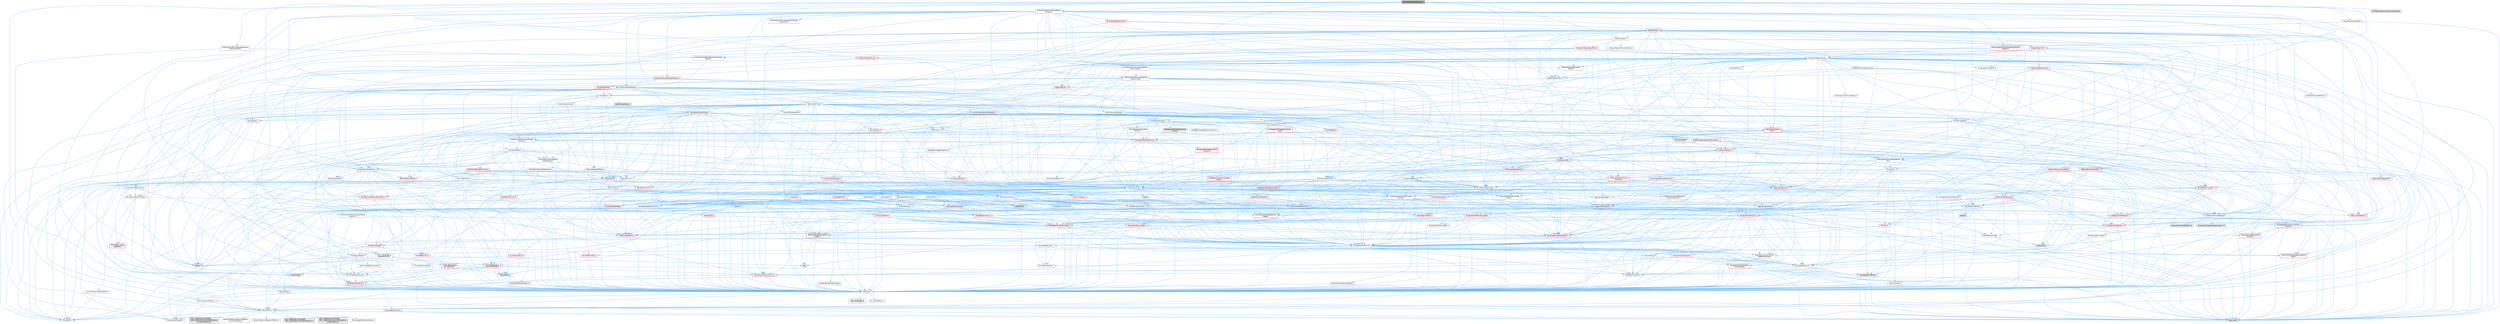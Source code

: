 digraph "MovieSceneEntitySystem.h"
{
 // INTERACTIVE_SVG=YES
 // LATEX_PDF_SIZE
  bgcolor="transparent";
  edge [fontname=Helvetica,fontsize=10,labelfontname=Helvetica,labelfontsize=10];
  node [fontname=Helvetica,fontsize=10,shape=box,height=0.2,width=0.4];
  Node1 [id="Node000001",label="MovieSceneEntitySystem.h",height=0.2,width=0.4,color="gray40", fillcolor="grey60", style="filled", fontcolor="black",tooltip=" "];
  Node1 -> Node2 [id="edge1_Node000001_Node000002",color="steelblue1",style="solid",tooltip=" "];
  Node2 [id="Node000002",label="Async/TaskGraphInterfaces.h",height=0.2,width=0.4,color="grey40", fillcolor="white", style="filled",URL="$d2/d4c/TaskGraphInterfaces_8h.html",tooltip=" "];
  Node2 -> Node3 [id="edge2_Node000002_Node000003",color="steelblue1",style="solid",tooltip=" "];
  Node3 [id="Node000003",label="CoreTypes.h",height=0.2,width=0.4,color="grey40", fillcolor="white", style="filled",URL="$dc/dec/CoreTypes_8h.html",tooltip=" "];
  Node3 -> Node4 [id="edge3_Node000003_Node000004",color="steelblue1",style="solid",tooltip=" "];
  Node4 [id="Node000004",label="HAL/Platform.h",height=0.2,width=0.4,color="grey40", fillcolor="white", style="filled",URL="$d9/dd0/Platform_8h.html",tooltip=" "];
  Node4 -> Node5 [id="edge4_Node000004_Node000005",color="steelblue1",style="solid",tooltip=" "];
  Node5 [id="Node000005",label="Misc/Build.h",height=0.2,width=0.4,color="grey40", fillcolor="white", style="filled",URL="$d3/dbb/Build_8h.html",tooltip=" "];
  Node4 -> Node6 [id="edge5_Node000004_Node000006",color="steelblue1",style="solid",tooltip=" "];
  Node6 [id="Node000006",label="Misc/LargeWorldCoordinates.h",height=0.2,width=0.4,color="grey40", fillcolor="white", style="filled",URL="$d2/dcb/LargeWorldCoordinates_8h.html",tooltip=" "];
  Node4 -> Node7 [id="edge6_Node000004_Node000007",color="steelblue1",style="solid",tooltip=" "];
  Node7 [id="Node000007",label="type_traits",height=0.2,width=0.4,color="grey60", fillcolor="#E0E0E0", style="filled",tooltip=" "];
  Node4 -> Node8 [id="edge7_Node000004_Node000008",color="steelblue1",style="solid",tooltip=" "];
  Node8 [id="Node000008",label="PreprocessorHelpers.h",height=0.2,width=0.4,color="grey40", fillcolor="white", style="filled",URL="$db/ddb/PreprocessorHelpers_8h.html",tooltip=" "];
  Node4 -> Node9 [id="edge8_Node000004_Node000009",color="steelblue1",style="solid",tooltip=" "];
  Node9 [id="Node000009",label="UBT_COMPILED_PLATFORM\l/UBT_COMPILED_PLATFORMPlatform\lCompilerPreSetup.h",height=0.2,width=0.4,color="grey60", fillcolor="#E0E0E0", style="filled",tooltip=" "];
  Node4 -> Node10 [id="edge9_Node000004_Node000010",color="steelblue1",style="solid",tooltip=" "];
  Node10 [id="Node000010",label="GenericPlatform/GenericPlatform\lCompilerPreSetup.h",height=0.2,width=0.4,color="grey40", fillcolor="white", style="filled",URL="$d9/dc8/GenericPlatformCompilerPreSetup_8h.html",tooltip=" "];
  Node4 -> Node11 [id="edge10_Node000004_Node000011",color="steelblue1",style="solid",tooltip=" "];
  Node11 [id="Node000011",label="GenericPlatform/GenericPlatform.h",height=0.2,width=0.4,color="grey40", fillcolor="white", style="filled",URL="$d6/d84/GenericPlatform_8h.html",tooltip=" "];
  Node4 -> Node12 [id="edge11_Node000004_Node000012",color="steelblue1",style="solid",tooltip=" "];
  Node12 [id="Node000012",label="UBT_COMPILED_PLATFORM\l/UBT_COMPILED_PLATFORMPlatform.h",height=0.2,width=0.4,color="grey60", fillcolor="#E0E0E0", style="filled",tooltip=" "];
  Node4 -> Node13 [id="edge12_Node000004_Node000013",color="steelblue1",style="solid",tooltip=" "];
  Node13 [id="Node000013",label="UBT_COMPILED_PLATFORM\l/UBT_COMPILED_PLATFORMPlatform\lCompilerSetup.h",height=0.2,width=0.4,color="grey60", fillcolor="#E0E0E0", style="filled",tooltip=" "];
  Node3 -> Node14 [id="edge13_Node000003_Node000014",color="steelblue1",style="solid",tooltip=" "];
  Node14 [id="Node000014",label="ProfilingDebugging\l/UMemoryDefines.h",height=0.2,width=0.4,color="grey40", fillcolor="white", style="filled",URL="$d2/da2/UMemoryDefines_8h.html",tooltip=" "];
  Node3 -> Node15 [id="edge14_Node000003_Node000015",color="steelblue1",style="solid",tooltip=" "];
  Node15 [id="Node000015",label="Misc/CoreMiscDefines.h",height=0.2,width=0.4,color="grey40", fillcolor="white", style="filled",URL="$da/d38/CoreMiscDefines_8h.html",tooltip=" "];
  Node15 -> Node4 [id="edge15_Node000015_Node000004",color="steelblue1",style="solid",tooltip=" "];
  Node15 -> Node8 [id="edge16_Node000015_Node000008",color="steelblue1",style="solid",tooltip=" "];
  Node3 -> Node16 [id="edge17_Node000003_Node000016",color="steelblue1",style="solid",tooltip=" "];
  Node16 [id="Node000016",label="Misc/CoreDefines.h",height=0.2,width=0.4,color="grey40", fillcolor="white", style="filled",URL="$d3/dd2/CoreDefines_8h.html",tooltip=" "];
  Node2 -> Node17 [id="edge18_Node000002_Node000017",color="steelblue1",style="solid",tooltip=" "];
  Node17 [id="Node000017",label="Misc/AssertionMacros.h",height=0.2,width=0.4,color="grey40", fillcolor="white", style="filled",URL="$d0/dfa/AssertionMacros_8h.html",tooltip=" "];
  Node17 -> Node3 [id="edge19_Node000017_Node000003",color="steelblue1",style="solid",tooltip=" "];
  Node17 -> Node4 [id="edge20_Node000017_Node000004",color="steelblue1",style="solid",tooltip=" "];
  Node17 -> Node18 [id="edge21_Node000017_Node000018",color="steelblue1",style="solid",tooltip=" "];
  Node18 [id="Node000018",label="HAL/PlatformMisc.h",height=0.2,width=0.4,color="red", fillcolor="#FFF0F0", style="filled",URL="$d0/df5/PlatformMisc_8h.html",tooltip=" "];
  Node18 -> Node3 [id="edge22_Node000018_Node000003",color="steelblue1",style="solid",tooltip=" "];
  Node18 -> Node46 [id="edge23_Node000018_Node000046",color="steelblue1",style="solid",tooltip=" "];
  Node46 [id="Node000046",label="ProfilingDebugging\l/CpuProfilerTrace.h",height=0.2,width=0.4,color="red", fillcolor="#FFF0F0", style="filled",URL="$da/dcb/CpuProfilerTrace_8h.html",tooltip=" "];
  Node46 -> Node3 [id="edge24_Node000046_Node000003",color="steelblue1",style="solid",tooltip=" "];
  Node46 -> Node26 [id="edge25_Node000046_Node000026",color="steelblue1",style="solid",tooltip=" "];
  Node26 [id="Node000026",label="Containers/ContainersFwd.h",height=0.2,width=0.4,color="red", fillcolor="#FFF0F0", style="filled",URL="$d4/d0a/ContainersFwd_8h.html",tooltip=" "];
  Node26 -> Node4 [id="edge26_Node000026_Node000004",color="steelblue1",style="solid",tooltip=" "];
  Node26 -> Node3 [id="edge27_Node000026_Node000003",color="steelblue1",style="solid",tooltip=" "];
  Node46 -> Node47 [id="edge28_Node000046_Node000047",color="steelblue1",style="solid",tooltip=" "];
  Node47 [id="Node000047",label="HAL/PlatformAtomics.h",height=0.2,width=0.4,color="red", fillcolor="#FFF0F0", style="filled",URL="$d3/d36/PlatformAtomics_8h.html",tooltip=" "];
  Node47 -> Node3 [id="edge29_Node000047_Node000003",color="steelblue1",style="solid",tooltip=" "];
  Node46 -> Node8 [id="edge30_Node000046_Node000008",color="steelblue1",style="solid",tooltip=" "];
  Node46 -> Node5 [id="edge31_Node000046_Node000005",color="steelblue1",style="solid",tooltip=" "];
  Node46 -> Node50 [id="edge32_Node000046_Node000050",color="steelblue1",style="solid",tooltip=" "];
  Node50 [id="Node000050",label="Trace/Config.h",height=0.2,width=0.4,color="grey60", fillcolor="#E0E0E0", style="filled",tooltip=" "];
  Node46 -> Node51 [id="edge33_Node000046_Node000051",color="steelblue1",style="solid",tooltip=" "];
  Node51 [id="Node000051",label="Trace/Detail/Channel.h",height=0.2,width=0.4,color="grey60", fillcolor="#E0E0E0", style="filled",tooltip=" "];
  Node46 -> Node53 [id="edge34_Node000046_Node000053",color="steelblue1",style="solid",tooltip=" "];
  Node53 [id="Node000053",label="Trace/Trace.h",height=0.2,width=0.4,color="grey60", fillcolor="#E0E0E0", style="filled",tooltip=" "];
  Node17 -> Node8 [id="edge35_Node000017_Node000008",color="steelblue1",style="solid",tooltip=" "];
  Node17 -> Node54 [id="edge36_Node000017_Node000054",color="steelblue1",style="solid",tooltip=" "];
  Node54 [id="Node000054",label="Templates/EnableIf.h",height=0.2,width=0.4,color="grey40", fillcolor="white", style="filled",URL="$d7/d60/EnableIf_8h.html",tooltip=" "];
  Node54 -> Node3 [id="edge37_Node000054_Node000003",color="steelblue1",style="solid",tooltip=" "];
  Node17 -> Node55 [id="edge38_Node000017_Node000055",color="steelblue1",style="solid",tooltip=" "];
  Node55 [id="Node000055",label="Templates/IsArrayOrRefOf\lTypeByPredicate.h",height=0.2,width=0.4,color="grey40", fillcolor="white", style="filled",URL="$d6/da1/IsArrayOrRefOfTypeByPredicate_8h.html",tooltip=" "];
  Node55 -> Node3 [id="edge39_Node000055_Node000003",color="steelblue1",style="solid",tooltip=" "];
  Node17 -> Node56 [id="edge40_Node000017_Node000056",color="steelblue1",style="solid",tooltip=" "];
  Node56 [id="Node000056",label="Templates/IsValidVariadic\lFunctionArg.h",height=0.2,width=0.4,color="red", fillcolor="#FFF0F0", style="filled",URL="$d0/dc8/IsValidVariadicFunctionArg_8h.html",tooltip=" "];
  Node56 -> Node3 [id="edge41_Node000056_Node000003",color="steelblue1",style="solid",tooltip=" "];
  Node56 -> Node7 [id="edge42_Node000056_Node000007",color="steelblue1",style="solid",tooltip=" "];
  Node17 -> Node58 [id="edge43_Node000017_Node000058",color="steelblue1",style="solid",tooltip=" "];
  Node58 [id="Node000058",label="Traits/IsCharEncodingCompatible\lWith.h",height=0.2,width=0.4,color="red", fillcolor="#FFF0F0", style="filled",URL="$df/dd1/IsCharEncodingCompatibleWith_8h.html",tooltip=" "];
  Node58 -> Node7 [id="edge44_Node000058_Node000007",color="steelblue1",style="solid",tooltip=" "];
  Node17 -> Node60 [id="edge45_Node000017_Node000060",color="steelblue1",style="solid",tooltip=" "];
  Node60 [id="Node000060",label="Misc/VarArgs.h",height=0.2,width=0.4,color="grey40", fillcolor="white", style="filled",URL="$d5/d6f/VarArgs_8h.html",tooltip=" "];
  Node60 -> Node3 [id="edge46_Node000060_Node000003",color="steelblue1",style="solid",tooltip=" "];
  Node17 -> Node61 [id="edge47_Node000017_Node000061",color="steelblue1",style="solid",tooltip=" "];
  Node61 [id="Node000061",label="String/FormatStringSan.h",height=0.2,width=0.4,color="red", fillcolor="#FFF0F0", style="filled",URL="$d3/d8b/FormatStringSan_8h.html",tooltip=" "];
  Node61 -> Node7 [id="edge48_Node000061_Node000007",color="steelblue1",style="solid",tooltip=" "];
  Node61 -> Node3 [id="edge49_Node000061_Node000003",color="steelblue1",style="solid",tooltip=" "];
  Node61 -> Node62 [id="edge50_Node000061_Node000062",color="steelblue1",style="solid",tooltip=" "];
  Node62 [id="Node000062",label="Templates/Requires.h",height=0.2,width=0.4,color="grey40", fillcolor="white", style="filled",URL="$dc/d96/Requires_8h.html",tooltip=" "];
  Node62 -> Node54 [id="edge51_Node000062_Node000054",color="steelblue1",style="solid",tooltip=" "];
  Node62 -> Node7 [id="edge52_Node000062_Node000007",color="steelblue1",style="solid",tooltip=" "];
  Node61 -> Node63 [id="edge53_Node000061_Node000063",color="steelblue1",style="solid",tooltip=" "];
  Node63 [id="Node000063",label="Templates/Identity.h",height=0.2,width=0.4,color="grey40", fillcolor="white", style="filled",URL="$d0/dd5/Identity_8h.html",tooltip=" "];
  Node61 -> Node56 [id="edge54_Node000061_Node000056",color="steelblue1",style="solid",tooltip=" "];
  Node61 -> Node26 [id="edge55_Node000061_Node000026",color="steelblue1",style="solid",tooltip=" "];
  Node17 -> Node67 [id="edge56_Node000017_Node000067",color="steelblue1",style="solid",tooltip=" "];
  Node67 [id="Node000067",label="atomic",height=0.2,width=0.4,color="grey60", fillcolor="#E0E0E0", style="filled",tooltip=" "];
  Node2 -> Node68 [id="edge57_Node000002_Node000068",color="steelblue1",style="solid",tooltip=" "];
  Node68 [id="Node000068",label="Containers/ContainerAllocation\lPolicies.h",height=0.2,width=0.4,color="grey40", fillcolor="white", style="filled",URL="$d7/dff/ContainerAllocationPolicies_8h.html",tooltip=" "];
  Node68 -> Node3 [id="edge58_Node000068_Node000003",color="steelblue1",style="solid",tooltip=" "];
  Node68 -> Node69 [id="edge59_Node000068_Node000069",color="steelblue1",style="solid",tooltip=" "];
  Node69 [id="Node000069",label="Containers/ContainerHelpers.h",height=0.2,width=0.4,color="grey40", fillcolor="white", style="filled",URL="$d7/d33/ContainerHelpers_8h.html",tooltip=" "];
  Node69 -> Node3 [id="edge60_Node000069_Node000003",color="steelblue1",style="solid",tooltip=" "];
  Node68 -> Node68 [id="edge61_Node000068_Node000068",color="steelblue1",style="solid",tooltip=" "];
  Node68 -> Node70 [id="edge62_Node000068_Node000070",color="steelblue1",style="solid",tooltip=" "];
  Node70 [id="Node000070",label="HAL/PlatformMath.h",height=0.2,width=0.4,color="red", fillcolor="#FFF0F0", style="filled",URL="$dc/d53/PlatformMath_8h.html",tooltip=" "];
  Node70 -> Node3 [id="edge63_Node000070_Node000003",color="steelblue1",style="solid",tooltip=" "];
  Node68 -> Node89 [id="edge64_Node000068_Node000089",color="steelblue1",style="solid",tooltip=" "];
  Node89 [id="Node000089",label="HAL/UnrealMemory.h",height=0.2,width=0.4,color="red", fillcolor="#FFF0F0", style="filled",URL="$d9/d96/UnrealMemory_8h.html",tooltip=" "];
  Node89 -> Node3 [id="edge65_Node000089_Node000003",color="steelblue1",style="solid",tooltip=" "];
  Node89 -> Node93 [id="edge66_Node000089_Node000093",color="steelblue1",style="solid",tooltip=" "];
  Node93 [id="Node000093",label="HAL/MemoryBase.h",height=0.2,width=0.4,color="red", fillcolor="#FFF0F0", style="filled",URL="$d6/d9f/MemoryBase_8h.html",tooltip=" "];
  Node93 -> Node3 [id="edge67_Node000093_Node000003",color="steelblue1",style="solid",tooltip=" "];
  Node93 -> Node47 [id="edge68_Node000093_Node000047",color="steelblue1",style="solid",tooltip=" "];
  Node93 -> Node30 [id="edge69_Node000093_Node000030",color="steelblue1",style="solid",tooltip=" "];
  Node30 [id="Node000030",label="HAL/PlatformCrt.h",height=0.2,width=0.4,color="red", fillcolor="#FFF0F0", style="filled",URL="$d8/d75/PlatformCrt_8h.html",tooltip=" "];
  Node30 -> Node31 [id="edge70_Node000030_Node000031",color="steelblue1",style="solid",tooltip=" "];
  Node31 [id="Node000031",label="new",height=0.2,width=0.4,color="grey60", fillcolor="#E0E0E0", style="filled",tooltip=" "];
  Node93 -> Node97 [id="edge71_Node000093_Node000097",color="steelblue1",style="solid",tooltip=" "];
  Node97 [id="Node000097",label="Templates/Atomic.h",height=0.2,width=0.4,color="grey40", fillcolor="white", style="filled",URL="$d3/d91/Atomic_8h.html",tooltip=" "];
  Node97 -> Node98 [id="edge72_Node000097_Node000098",color="steelblue1",style="solid",tooltip=" "];
  Node98 [id="Node000098",label="HAL/ThreadSafeCounter.h",height=0.2,width=0.4,color="grey40", fillcolor="white", style="filled",URL="$dc/dc9/ThreadSafeCounter_8h.html",tooltip=" "];
  Node98 -> Node3 [id="edge73_Node000098_Node000003",color="steelblue1",style="solid",tooltip=" "];
  Node98 -> Node47 [id="edge74_Node000098_Node000047",color="steelblue1",style="solid",tooltip=" "];
  Node97 -> Node99 [id="edge75_Node000097_Node000099",color="steelblue1",style="solid",tooltip=" "];
  Node99 [id="Node000099",label="HAL/ThreadSafeCounter64.h",height=0.2,width=0.4,color="grey40", fillcolor="white", style="filled",URL="$d0/d12/ThreadSafeCounter64_8h.html",tooltip=" "];
  Node99 -> Node3 [id="edge76_Node000099_Node000003",color="steelblue1",style="solid",tooltip=" "];
  Node99 -> Node98 [id="edge77_Node000099_Node000098",color="steelblue1",style="solid",tooltip=" "];
  Node97 -> Node85 [id="edge78_Node000097_Node000085",color="steelblue1",style="solid",tooltip=" "];
  Node85 [id="Node000085",label="Templates/IsIntegral.h",height=0.2,width=0.4,color="grey40", fillcolor="white", style="filled",URL="$da/d64/IsIntegral_8h.html",tooltip=" "];
  Node85 -> Node3 [id="edge79_Node000085_Node000003",color="steelblue1",style="solid",tooltip=" "];
  Node97 -> Node100 [id="edge80_Node000097_Node000100",color="steelblue1",style="solid",tooltip=" "];
  Node100 [id="Node000100",label="Templates/IsTrivial.h",height=0.2,width=0.4,color="red", fillcolor="#FFF0F0", style="filled",URL="$da/d4c/IsTrivial_8h.html",tooltip=" "];
  Node100 -> Node7 [id="edge81_Node000100_Node000007",color="steelblue1",style="solid",tooltip=" "];
  Node97 -> Node102 [id="edge82_Node000097_Node000102",color="steelblue1",style="solid",tooltip=" "];
  Node102 [id="Node000102",label="Traits/IntType.h",height=0.2,width=0.4,color="grey40", fillcolor="white", style="filled",URL="$d7/deb/IntType_8h.html",tooltip=" "];
  Node102 -> Node4 [id="edge83_Node000102_Node000004",color="steelblue1",style="solid",tooltip=" "];
  Node97 -> Node67 [id="edge84_Node000097_Node000067",color="steelblue1",style="solid",tooltip=" "];
  Node68 -> Node40 [id="edge85_Node000068_Node000040",color="steelblue1",style="solid",tooltip=" "];
  Node40 [id="Node000040",label="Math/NumericLimits.h",height=0.2,width=0.4,color="grey40", fillcolor="white", style="filled",URL="$df/d1b/NumericLimits_8h.html",tooltip=" "];
  Node40 -> Node3 [id="edge86_Node000040_Node000003",color="steelblue1",style="solid",tooltip=" "];
  Node68 -> Node17 [id="edge87_Node000068_Node000017",color="steelblue1",style="solid",tooltip=" "];
  Node68 -> Node106 [id="edge88_Node000068_Node000106",color="steelblue1",style="solid",tooltip=" "];
  Node106 [id="Node000106",label="Templates/IsPolymorphic.h",height=0.2,width=0.4,color="grey40", fillcolor="white", style="filled",URL="$dc/d20/IsPolymorphic_8h.html",tooltip=" "];
  Node68 -> Node107 [id="edge89_Node000068_Node000107",color="steelblue1",style="solid",tooltip=" "];
  Node107 [id="Node000107",label="Templates/MemoryOps.h",height=0.2,width=0.4,color="red", fillcolor="#FFF0F0", style="filled",URL="$db/dea/MemoryOps_8h.html",tooltip=" "];
  Node107 -> Node3 [id="edge90_Node000107_Node000003",color="steelblue1",style="solid",tooltip=" "];
  Node107 -> Node89 [id="edge91_Node000107_Node000089",color="steelblue1",style="solid",tooltip=" "];
  Node107 -> Node62 [id="edge92_Node000107_Node000062",color="steelblue1",style="solid",tooltip=" "];
  Node107 -> Node76 [id="edge93_Node000107_Node000076",color="steelblue1",style="solid",tooltip=" "];
  Node76 [id="Node000076",label="Templates/UnrealTypeTraits.h",height=0.2,width=0.4,color="red", fillcolor="#FFF0F0", style="filled",URL="$d2/d2d/UnrealTypeTraits_8h.html",tooltip=" "];
  Node76 -> Node3 [id="edge94_Node000076_Node000003",color="steelblue1",style="solid",tooltip=" "];
  Node76 -> Node17 [id="edge95_Node000076_Node000017",color="steelblue1",style="solid",tooltip=" "];
  Node76 -> Node54 [id="edge96_Node000076_Node000054",color="steelblue1",style="solid",tooltip=" "];
  Node76 -> Node79 [id="edge97_Node000076_Node000079",color="steelblue1",style="solid",tooltip=" "];
  Node79 [id="Node000079",label="Templates/Models.h",height=0.2,width=0.4,color="grey40", fillcolor="white", style="filled",URL="$d3/d0c/Models_8h.html",tooltip=" "];
  Node79 -> Node63 [id="edge98_Node000079_Node000063",color="steelblue1",style="solid",tooltip=" "];
  Node107 -> Node31 [id="edge99_Node000107_Node000031",color="steelblue1",style="solid",tooltip=" "];
  Node107 -> Node7 [id="edge100_Node000107_Node000007",color="steelblue1",style="solid",tooltip=" "];
  Node68 -> Node86 [id="edge101_Node000068_Node000086",color="steelblue1",style="solid",tooltip=" "];
  Node86 [id="Node000086",label="Templates/TypeCompatible\lBytes.h",height=0.2,width=0.4,color="red", fillcolor="#FFF0F0", style="filled",URL="$df/d0a/TypeCompatibleBytes_8h.html",tooltip=" "];
  Node86 -> Node3 [id="edge102_Node000086_Node000003",color="steelblue1",style="solid",tooltip=" "];
  Node86 -> Node31 [id="edge103_Node000086_Node000031",color="steelblue1",style="solid",tooltip=" "];
  Node86 -> Node7 [id="edge104_Node000086_Node000007",color="steelblue1",style="solid",tooltip=" "];
  Node68 -> Node7 [id="edge105_Node000068_Node000007",color="steelblue1",style="solid",tooltip=" "];
  Node2 -> Node109 [id="edge106_Node000002_Node000109",color="steelblue1",style="solid",tooltip=" "];
  Node109 [id="Node000109",label="Containers/Array.h",height=0.2,width=0.4,color="grey40", fillcolor="white", style="filled",URL="$df/dd0/Array_8h.html",tooltip=" "];
  Node109 -> Node3 [id="edge107_Node000109_Node000003",color="steelblue1",style="solid",tooltip=" "];
  Node109 -> Node17 [id="edge108_Node000109_Node000017",color="steelblue1",style="solid",tooltip=" "];
  Node109 -> Node110 [id="edge109_Node000109_Node000110",color="steelblue1",style="solid",tooltip=" "];
  Node110 [id="Node000110",label="Misc/IntrusiveUnsetOptional\lState.h",height=0.2,width=0.4,color="red", fillcolor="#FFF0F0", style="filled",URL="$d2/d0a/IntrusiveUnsetOptionalState_8h.html",tooltip=" "];
  Node109 -> Node112 [id="edge110_Node000109_Node000112",color="steelblue1",style="solid",tooltip=" "];
  Node112 [id="Node000112",label="Misc/ReverseIterate.h",height=0.2,width=0.4,color="red", fillcolor="#FFF0F0", style="filled",URL="$db/de3/ReverseIterate_8h.html",tooltip=" "];
  Node112 -> Node4 [id="edge111_Node000112_Node000004",color="steelblue1",style="solid",tooltip=" "];
  Node109 -> Node89 [id="edge112_Node000109_Node000089",color="steelblue1",style="solid",tooltip=" "];
  Node109 -> Node76 [id="edge113_Node000109_Node000076",color="steelblue1",style="solid",tooltip=" "];
  Node109 -> Node114 [id="edge114_Node000109_Node000114",color="steelblue1",style="solid",tooltip=" "];
  Node114 [id="Node000114",label="Templates/UnrealTemplate.h",height=0.2,width=0.4,color="red", fillcolor="#FFF0F0", style="filled",URL="$d4/d24/UnrealTemplate_8h.html",tooltip=" "];
  Node114 -> Node3 [id="edge115_Node000114_Node000003",color="steelblue1",style="solid",tooltip=" "];
  Node114 -> Node89 [id="edge116_Node000114_Node000089",color="steelblue1",style="solid",tooltip=" "];
  Node114 -> Node76 [id="edge117_Node000114_Node000076",color="steelblue1",style="solid",tooltip=" "];
  Node114 -> Node62 [id="edge118_Node000114_Node000062",color="steelblue1",style="solid",tooltip=" "];
  Node114 -> Node86 [id="edge119_Node000114_Node000086",color="steelblue1",style="solid",tooltip=" "];
  Node114 -> Node63 [id="edge120_Node000114_Node000063",color="steelblue1",style="solid",tooltip=" "];
  Node114 -> Node7 [id="edge121_Node000114_Node000007",color="steelblue1",style="solid",tooltip=" "];
  Node109 -> Node117 [id="edge122_Node000109_Node000117",color="steelblue1",style="solid",tooltip=" "];
  Node117 [id="Node000117",label="Containers/AllowShrinking.h",height=0.2,width=0.4,color="grey40", fillcolor="white", style="filled",URL="$d7/d1a/AllowShrinking_8h.html",tooltip=" "];
  Node117 -> Node3 [id="edge123_Node000117_Node000003",color="steelblue1",style="solid",tooltip=" "];
  Node109 -> Node68 [id="edge124_Node000109_Node000068",color="steelblue1",style="solid",tooltip=" "];
  Node109 -> Node118 [id="edge125_Node000109_Node000118",color="steelblue1",style="solid",tooltip=" "];
  Node118 [id="Node000118",label="Containers/ContainerElement\lTypeCompatibility.h",height=0.2,width=0.4,color="grey40", fillcolor="white", style="filled",URL="$df/ddf/ContainerElementTypeCompatibility_8h.html",tooltip=" "];
  Node118 -> Node3 [id="edge126_Node000118_Node000003",color="steelblue1",style="solid",tooltip=" "];
  Node118 -> Node76 [id="edge127_Node000118_Node000076",color="steelblue1",style="solid",tooltip=" "];
  Node109 -> Node119 [id="edge128_Node000109_Node000119",color="steelblue1",style="solid",tooltip=" "];
  Node119 [id="Node000119",label="Serialization/Archive.h",height=0.2,width=0.4,color="red", fillcolor="#FFF0F0", style="filled",URL="$d7/d3b/Archive_8h.html",tooltip=" "];
  Node119 -> Node3 [id="edge129_Node000119_Node000003",color="steelblue1",style="solid",tooltip=" "];
  Node119 -> Node17 [id="edge130_Node000119_Node000017",color="steelblue1",style="solid",tooltip=" "];
  Node119 -> Node5 [id="edge131_Node000119_Node000005",color="steelblue1",style="solid",tooltip=" "];
  Node119 -> Node60 [id="edge132_Node000119_Node000060",color="steelblue1",style="solid",tooltip=" "];
  Node119 -> Node54 [id="edge133_Node000119_Node000054",color="steelblue1",style="solid",tooltip=" "];
  Node119 -> Node55 [id="edge134_Node000119_Node000055",color="steelblue1",style="solid",tooltip=" "];
  Node119 -> Node56 [id="edge135_Node000119_Node000056",color="steelblue1",style="solid",tooltip=" "];
  Node119 -> Node114 [id="edge136_Node000119_Node000114",color="steelblue1",style="solid",tooltip=" "];
  Node119 -> Node58 [id="edge137_Node000119_Node000058",color="steelblue1",style="solid",tooltip=" "];
  Node109 -> Node129 [id="edge138_Node000109_Node000129",color="steelblue1",style="solid",tooltip=" "];
  Node129 [id="Node000129",label="Serialization/MemoryImage\lWriter.h",height=0.2,width=0.4,color="grey40", fillcolor="white", style="filled",URL="$d0/d08/MemoryImageWriter_8h.html",tooltip=" "];
  Node129 -> Node3 [id="edge139_Node000129_Node000003",color="steelblue1",style="solid",tooltip=" "];
  Node129 -> Node130 [id="edge140_Node000129_Node000130",color="steelblue1",style="solid",tooltip=" "];
  Node130 [id="Node000130",label="Serialization/MemoryLayout.h",height=0.2,width=0.4,color="red", fillcolor="#FFF0F0", style="filled",URL="$d7/d66/MemoryLayout_8h.html",tooltip=" "];
  Node130 -> Node20 [id="edge141_Node000130_Node000020",color="steelblue1",style="solid",tooltip=" "];
  Node20 [id="Node000020",label="Containers/StringFwd.h",height=0.2,width=0.4,color="red", fillcolor="#FFF0F0", style="filled",URL="$df/d37/StringFwd_8h.html",tooltip=" "];
  Node20 -> Node3 [id="edge142_Node000020_Node000003",color="steelblue1",style="solid",tooltip=" "];
  Node20 -> Node21 [id="edge143_Node000020_Node000021",color="steelblue1",style="solid",tooltip=" "];
  Node21 [id="Node000021",label="Traits/ElementType.h",height=0.2,width=0.4,color="grey40", fillcolor="white", style="filled",URL="$d5/d4f/ElementType_8h.html",tooltip=" "];
  Node21 -> Node4 [id="edge144_Node000021_Node000004",color="steelblue1",style="solid",tooltip=" "];
  Node21 -> Node22 [id="edge145_Node000021_Node000022",color="steelblue1",style="solid",tooltip=" "];
  Node22 [id="Node000022",label="initializer_list",height=0.2,width=0.4,color="grey60", fillcolor="#E0E0E0", style="filled",tooltip=" "];
  Node21 -> Node7 [id="edge146_Node000021_Node000007",color="steelblue1",style="solid",tooltip=" "];
  Node130 -> Node89 [id="edge147_Node000130_Node000089",color="steelblue1",style="solid",tooltip=" "];
  Node130 -> Node54 [id="edge148_Node000130_Node000054",color="steelblue1",style="solid",tooltip=" "];
  Node130 -> Node106 [id="edge149_Node000130_Node000106",color="steelblue1",style="solid",tooltip=" "];
  Node130 -> Node79 [id="edge150_Node000130_Node000079",color="steelblue1",style="solid",tooltip=" "];
  Node130 -> Node114 [id="edge151_Node000130_Node000114",color="steelblue1",style="solid",tooltip=" "];
  Node109 -> Node143 [id="edge152_Node000109_Node000143",color="steelblue1",style="solid",tooltip=" "];
  Node143 [id="Node000143",label="Algo/Heapify.h",height=0.2,width=0.4,color="grey40", fillcolor="white", style="filled",URL="$d0/d2a/Heapify_8h.html",tooltip=" "];
  Node143 -> Node144 [id="edge153_Node000143_Node000144",color="steelblue1",style="solid",tooltip=" "];
  Node144 [id="Node000144",label="Algo/Impl/BinaryHeap.h",height=0.2,width=0.4,color="red", fillcolor="#FFF0F0", style="filled",URL="$d7/da3/Algo_2Impl_2BinaryHeap_8h.html",tooltip=" "];
  Node144 -> Node145 [id="edge154_Node000144_Node000145",color="steelblue1",style="solid",tooltip=" "];
  Node145 [id="Node000145",label="Templates/Invoke.h",height=0.2,width=0.4,color="red", fillcolor="#FFF0F0", style="filled",URL="$d7/deb/Invoke_8h.html",tooltip=" "];
  Node145 -> Node3 [id="edge155_Node000145_Node000003",color="steelblue1",style="solid",tooltip=" "];
  Node145 -> Node114 [id="edge156_Node000145_Node000114",color="steelblue1",style="solid",tooltip=" "];
  Node145 -> Node7 [id="edge157_Node000145_Node000007",color="steelblue1",style="solid",tooltip=" "];
  Node144 -> Node7 [id="edge158_Node000144_Node000007",color="steelblue1",style="solid",tooltip=" "];
  Node143 -> Node149 [id="edge159_Node000143_Node000149",color="steelblue1",style="solid",tooltip=" "];
  Node149 [id="Node000149",label="Templates/IdentityFunctor.h",height=0.2,width=0.4,color="grey40", fillcolor="white", style="filled",URL="$d7/d2e/IdentityFunctor_8h.html",tooltip=" "];
  Node149 -> Node4 [id="edge160_Node000149_Node000004",color="steelblue1",style="solid",tooltip=" "];
  Node143 -> Node145 [id="edge161_Node000143_Node000145",color="steelblue1",style="solid",tooltip=" "];
  Node143 -> Node150 [id="edge162_Node000143_Node000150",color="steelblue1",style="solid",tooltip=" "];
  Node150 [id="Node000150",label="Templates/Less.h",height=0.2,width=0.4,color="grey40", fillcolor="white", style="filled",URL="$de/dc8/Less_8h.html",tooltip=" "];
  Node150 -> Node3 [id="edge163_Node000150_Node000003",color="steelblue1",style="solid",tooltip=" "];
  Node150 -> Node114 [id="edge164_Node000150_Node000114",color="steelblue1",style="solid",tooltip=" "];
  Node143 -> Node114 [id="edge165_Node000143_Node000114",color="steelblue1",style="solid",tooltip=" "];
  Node109 -> Node151 [id="edge166_Node000109_Node000151",color="steelblue1",style="solid",tooltip=" "];
  Node151 [id="Node000151",label="Algo/HeapSort.h",height=0.2,width=0.4,color="grey40", fillcolor="white", style="filled",URL="$d3/d92/HeapSort_8h.html",tooltip=" "];
  Node151 -> Node144 [id="edge167_Node000151_Node000144",color="steelblue1",style="solid",tooltip=" "];
  Node151 -> Node149 [id="edge168_Node000151_Node000149",color="steelblue1",style="solid",tooltip=" "];
  Node151 -> Node150 [id="edge169_Node000151_Node000150",color="steelblue1",style="solid",tooltip=" "];
  Node151 -> Node114 [id="edge170_Node000151_Node000114",color="steelblue1",style="solid",tooltip=" "];
  Node109 -> Node152 [id="edge171_Node000109_Node000152",color="steelblue1",style="solid",tooltip=" "];
  Node152 [id="Node000152",label="Algo/IsHeap.h",height=0.2,width=0.4,color="grey40", fillcolor="white", style="filled",URL="$de/d32/IsHeap_8h.html",tooltip=" "];
  Node152 -> Node144 [id="edge172_Node000152_Node000144",color="steelblue1",style="solid",tooltip=" "];
  Node152 -> Node149 [id="edge173_Node000152_Node000149",color="steelblue1",style="solid",tooltip=" "];
  Node152 -> Node145 [id="edge174_Node000152_Node000145",color="steelblue1",style="solid",tooltip=" "];
  Node152 -> Node150 [id="edge175_Node000152_Node000150",color="steelblue1",style="solid",tooltip=" "];
  Node152 -> Node114 [id="edge176_Node000152_Node000114",color="steelblue1",style="solid",tooltip=" "];
  Node109 -> Node144 [id="edge177_Node000109_Node000144",color="steelblue1",style="solid",tooltip=" "];
  Node109 -> Node153 [id="edge178_Node000109_Node000153",color="steelblue1",style="solid",tooltip=" "];
  Node153 [id="Node000153",label="Algo/StableSort.h",height=0.2,width=0.4,color="red", fillcolor="#FFF0F0", style="filled",URL="$d7/d3c/StableSort_8h.html",tooltip=" "];
  Node153 -> Node149 [id="edge179_Node000153_Node000149",color="steelblue1",style="solid",tooltip=" "];
  Node153 -> Node145 [id="edge180_Node000153_Node000145",color="steelblue1",style="solid",tooltip=" "];
  Node153 -> Node150 [id="edge181_Node000153_Node000150",color="steelblue1",style="solid",tooltip=" "];
  Node153 -> Node114 [id="edge182_Node000153_Node000114",color="steelblue1",style="solid",tooltip=" "];
  Node109 -> Node156 [id="edge183_Node000109_Node000156",color="steelblue1",style="solid",tooltip=" "];
  Node156 [id="Node000156",label="Concepts/GetTypeHashable.h",height=0.2,width=0.4,color="grey40", fillcolor="white", style="filled",URL="$d3/da2/GetTypeHashable_8h.html",tooltip=" "];
  Node156 -> Node3 [id="edge184_Node000156_Node000003",color="steelblue1",style="solid",tooltip=" "];
  Node156 -> Node134 [id="edge185_Node000156_Node000134",color="steelblue1",style="solid",tooltip=" "];
  Node134 [id="Node000134",label="Templates/TypeHash.h",height=0.2,width=0.4,color="grey40", fillcolor="white", style="filled",URL="$d1/d62/TypeHash_8h.html",tooltip=" "];
  Node134 -> Node3 [id="edge186_Node000134_Node000003",color="steelblue1",style="solid",tooltip=" "];
  Node134 -> Node62 [id="edge187_Node000134_Node000062",color="steelblue1",style="solid",tooltip=" "];
  Node134 -> Node135 [id="edge188_Node000134_Node000135",color="steelblue1",style="solid",tooltip=" "];
  Node135 [id="Node000135",label="Misc/Crc.h",height=0.2,width=0.4,color="red", fillcolor="#FFF0F0", style="filled",URL="$d4/dd2/Crc_8h.html",tooltip=" "];
  Node135 -> Node3 [id="edge189_Node000135_Node000003",color="steelblue1",style="solid",tooltip=" "];
  Node135 -> Node17 [id="edge190_Node000135_Node000017",color="steelblue1",style="solid",tooltip=" "];
  Node135 -> Node76 [id="edge191_Node000135_Node000076",color="steelblue1",style="solid",tooltip=" "];
  Node134 -> Node140 [id="edge192_Node000134_Node000140",color="steelblue1",style="solid",tooltip=" "];
  Node140 [id="Node000140",label="stdint.h",height=0.2,width=0.4,color="grey60", fillcolor="#E0E0E0", style="filled",tooltip=" "];
  Node134 -> Node7 [id="edge193_Node000134_Node000007",color="steelblue1",style="solid",tooltip=" "];
  Node109 -> Node149 [id="edge194_Node000109_Node000149",color="steelblue1",style="solid",tooltip=" "];
  Node109 -> Node145 [id="edge195_Node000109_Node000145",color="steelblue1",style="solid",tooltip=" "];
  Node109 -> Node150 [id="edge196_Node000109_Node000150",color="steelblue1",style="solid",tooltip=" "];
  Node109 -> Node157 [id="edge197_Node000109_Node000157",color="steelblue1",style="solid",tooltip=" "];
  Node157 [id="Node000157",label="Templates/LosesQualifiers\lFromTo.h",height=0.2,width=0.4,color="red", fillcolor="#FFF0F0", style="filled",URL="$d2/db3/LosesQualifiersFromTo_8h.html",tooltip=" "];
  Node157 -> Node7 [id="edge198_Node000157_Node000007",color="steelblue1",style="solid",tooltip=" "];
  Node109 -> Node62 [id="edge199_Node000109_Node000062",color="steelblue1",style="solid",tooltip=" "];
  Node109 -> Node158 [id="edge200_Node000109_Node000158",color="steelblue1",style="solid",tooltip=" "];
  Node158 [id="Node000158",label="Templates/Sorting.h",height=0.2,width=0.4,color="red", fillcolor="#FFF0F0", style="filled",URL="$d3/d9e/Sorting_8h.html",tooltip=" "];
  Node158 -> Node3 [id="edge201_Node000158_Node000003",color="steelblue1",style="solid",tooltip=" "];
  Node158 -> Node70 [id="edge202_Node000158_Node000070",color="steelblue1",style="solid",tooltip=" "];
  Node158 -> Node150 [id="edge203_Node000158_Node000150",color="steelblue1",style="solid",tooltip=" "];
  Node109 -> Node162 [id="edge204_Node000109_Node000162",color="steelblue1",style="solid",tooltip=" "];
  Node162 [id="Node000162",label="Templates/AlignmentTemplates.h",height=0.2,width=0.4,color="red", fillcolor="#FFF0F0", style="filled",URL="$dd/d32/AlignmentTemplates_8h.html",tooltip=" "];
  Node162 -> Node3 [id="edge205_Node000162_Node000003",color="steelblue1",style="solid",tooltip=" "];
  Node162 -> Node85 [id="edge206_Node000162_Node000085",color="steelblue1",style="solid",tooltip=" "];
  Node109 -> Node21 [id="edge207_Node000109_Node000021",color="steelblue1",style="solid",tooltip=" "];
  Node109 -> Node87 [id="edge208_Node000109_Node000087",color="steelblue1",style="solid",tooltip=" "];
  Node87 [id="Node000087",label="limits",height=0.2,width=0.4,color="grey60", fillcolor="#E0E0E0", style="filled",tooltip=" "];
  Node109 -> Node7 [id="edge209_Node000109_Node000007",color="steelblue1",style="solid",tooltip=" "];
  Node2 -> Node163 [id="edge210_Node000002_Node000163",color="steelblue1",style="solid",tooltip=" "];
  Node163 [id="Node000163",label="Containers/UnrealString.h",height=0.2,width=0.4,color="grey40", fillcolor="white", style="filled",URL="$d5/dba/UnrealString_8h.html",tooltip=" "];
  Node163 -> Node164 [id="edge211_Node000163_Node000164",color="steelblue1",style="solid",tooltip=" "];
  Node164 [id="Node000164",label="Containers/UnrealStringIncludes.h.inl",height=0.2,width=0.4,color="grey60", fillcolor="#E0E0E0", style="filled",tooltip=" "];
  Node163 -> Node165 [id="edge212_Node000163_Node000165",color="steelblue1",style="solid",tooltip=" "];
  Node165 [id="Node000165",label="Containers/UnrealString.h.inl",height=0.2,width=0.4,color="grey60", fillcolor="#E0E0E0", style="filled",tooltip=" "];
  Node163 -> Node166 [id="edge213_Node000163_Node000166",color="steelblue1",style="solid",tooltip=" "];
  Node166 [id="Node000166",label="Misc/StringFormatArg.h",height=0.2,width=0.4,color="grey40", fillcolor="white", style="filled",URL="$d2/d16/StringFormatArg_8h.html",tooltip=" "];
  Node166 -> Node26 [id="edge214_Node000166_Node000026",color="steelblue1",style="solid",tooltip=" "];
  Node2 -> Node167 [id="edge215_Node000002_Node000167",color="steelblue1",style="solid",tooltip=" "];
  Node167 [id="Node000167",label="Templates/Function.h",height=0.2,width=0.4,color="grey40", fillcolor="white", style="filled",URL="$df/df5/Function_8h.html",tooltip=" "];
  Node167 -> Node3 [id="edge216_Node000167_Node000003",color="steelblue1",style="solid",tooltip=" "];
  Node167 -> Node17 [id="edge217_Node000167_Node000017",color="steelblue1",style="solid",tooltip=" "];
  Node167 -> Node110 [id="edge218_Node000167_Node000110",color="steelblue1",style="solid",tooltip=" "];
  Node167 -> Node89 [id="edge219_Node000167_Node000089",color="steelblue1",style="solid",tooltip=" "];
  Node167 -> Node168 [id="edge220_Node000167_Node000168",color="steelblue1",style="solid",tooltip=" "];
  Node168 [id="Node000168",label="Templates/FunctionFwd.h",height=0.2,width=0.4,color="grey40", fillcolor="white", style="filled",URL="$d6/d54/FunctionFwd_8h.html",tooltip=" "];
  Node167 -> Node76 [id="edge221_Node000167_Node000076",color="steelblue1",style="solid",tooltip=" "];
  Node167 -> Node145 [id="edge222_Node000167_Node000145",color="steelblue1",style="solid",tooltip=" "];
  Node167 -> Node114 [id="edge223_Node000167_Node000114",color="steelblue1",style="solid",tooltip=" "];
  Node167 -> Node62 [id="edge224_Node000167_Node000062",color="steelblue1",style="solid",tooltip=" "];
  Node167 -> Node161 [id="edge225_Node000167_Node000161",color="steelblue1",style="solid",tooltip=" "];
  Node161 [id="Node000161",label="Math/UnrealMathUtility.h",height=0.2,width=0.4,color="red", fillcolor="#FFF0F0", style="filled",URL="$db/db8/UnrealMathUtility_8h.html",tooltip=" "];
  Node161 -> Node3 [id="edge226_Node000161_Node000003",color="steelblue1",style="solid",tooltip=" "];
  Node161 -> Node17 [id="edge227_Node000161_Node000017",color="steelblue1",style="solid",tooltip=" "];
  Node161 -> Node70 [id="edge228_Node000161_Node000070",color="steelblue1",style="solid",tooltip=" "];
  Node161 -> Node63 [id="edge229_Node000161_Node000063",color="steelblue1",style="solid",tooltip=" "];
  Node161 -> Node62 [id="edge230_Node000161_Node000062",color="steelblue1",style="solid",tooltip=" "];
  Node167 -> Node31 [id="edge231_Node000167_Node000031",color="steelblue1",style="solid",tooltip=" "];
  Node167 -> Node7 [id="edge232_Node000167_Node000007",color="steelblue1",style="solid",tooltip=" "];
  Node2 -> Node169 [id="edge233_Node000002_Node000169",color="steelblue1",style="solid",tooltip=" "];
  Node169 [id="Node000169",label="Delegates/Delegate.h",height=0.2,width=0.4,color="grey40", fillcolor="white", style="filled",URL="$d4/d80/Delegate_8h.html",tooltip=" "];
  Node169 -> Node3 [id="edge234_Node000169_Node000003",color="steelblue1",style="solid",tooltip=" "];
  Node169 -> Node17 [id="edge235_Node000169_Node000017",color="steelblue1",style="solid",tooltip=" "];
  Node169 -> Node170 [id="edge236_Node000169_Node000170",color="steelblue1",style="solid",tooltip=" "];
  Node170 [id="Node000170",label="UObject/NameTypes.h",height=0.2,width=0.4,color="red", fillcolor="#FFF0F0", style="filled",URL="$d6/d35/NameTypes_8h.html",tooltip=" "];
  Node170 -> Node3 [id="edge237_Node000170_Node000003",color="steelblue1",style="solid",tooltip=" "];
  Node170 -> Node17 [id="edge238_Node000170_Node000017",color="steelblue1",style="solid",tooltip=" "];
  Node170 -> Node89 [id="edge239_Node000170_Node000089",color="steelblue1",style="solid",tooltip=" "];
  Node170 -> Node76 [id="edge240_Node000170_Node000076",color="steelblue1",style="solid",tooltip=" "];
  Node170 -> Node114 [id="edge241_Node000170_Node000114",color="steelblue1",style="solid",tooltip=" "];
  Node170 -> Node163 [id="edge242_Node000170_Node000163",color="steelblue1",style="solid",tooltip=" "];
  Node170 -> Node171 [id="edge243_Node000170_Node000171",color="steelblue1",style="solid",tooltip=" "];
  Node171 [id="Node000171",label="HAL/CriticalSection.h",height=0.2,width=0.4,color="red", fillcolor="#FFF0F0", style="filled",URL="$d6/d90/CriticalSection_8h.html",tooltip=" "];
  Node170 -> Node20 [id="edge244_Node000170_Node000020",color="steelblue1",style="solid",tooltip=" "];
  Node170 -> Node176 [id="edge245_Node000170_Node000176",color="steelblue1",style="solid",tooltip=" "];
  Node176 [id="Node000176",label="UObject/UnrealNames.h",height=0.2,width=0.4,color="red", fillcolor="#FFF0F0", style="filled",URL="$d8/db1/UnrealNames_8h.html",tooltip=" "];
  Node176 -> Node3 [id="edge246_Node000176_Node000003",color="steelblue1",style="solid",tooltip=" "];
  Node170 -> Node97 [id="edge247_Node000170_Node000097",color="steelblue1",style="solid",tooltip=" "];
  Node170 -> Node130 [id="edge248_Node000170_Node000130",color="steelblue1",style="solid",tooltip=" "];
  Node170 -> Node110 [id="edge249_Node000170_Node000110",color="steelblue1",style="solid",tooltip=" "];
  Node170 -> Node53 [id="edge250_Node000170_Node000053",color="steelblue1",style="solid",tooltip=" "];
  Node169 -> Node184 [id="edge251_Node000169_Node000184",color="steelblue1",style="solid",tooltip=" "];
  Node184 [id="Node000184",label="Templates/SharedPointer.h",height=0.2,width=0.4,color="red", fillcolor="#FFF0F0", style="filled",URL="$d2/d17/SharedPointer_8h.html",tooltip=" "];
  Node184 -> Node3 [id="edge252_Node000184_Node000003",color="steelblue1",style="solid",tooltip=" "];
  Node184 -> Node110 [id="edge253_Node000184_Node000110",color="steelblue1",style="solid",tooltip=" "];
  Node184 -> Node185 [id="edge254_Node000184_Node000185",color="steelblue1",style="solid",tooltip=" "];
  Node185 [id="Node000185",label="Templates/PointerIsConvertible\lFromTo.h",height=0.2,width=0.4,color="red", fillcolor="#FFF0F0", style="filled",URL="$d6/d65/PointerIsConvertibleFromTo_8h.html",tooltip=" "];
  Node185 -> Node3 [id="edge255_Node000185_Node000003",color="steelblue1",style="solid",tooltip=" "];
  Node185 -> Node157 [id="edge256_Node000185_Node000157",color="steelblue1",style="solid",tooltip=" "];
  Node185 -> Node7 [id="edge257_Node000185_Node000007",color="steelblue1",style="solid",tooltip=" "];
  Node184 -> Node17 [id="edge258_Node000184_Node000017",color="steelblue1",style="solid",tooltip=" "];
  Node184 -> Node89 [id="edge259_Node000184_Node000089",color="steelblue1",style="solid",tooltip=" "];
  Node184 -> Node109 [id="edge260_Node000184_Node000109",color="steelblue1",style="solid",tooltip=" "];
  Node184 -> Node186 [id="edge261_Node000184_Node000186",color="steelblue1",style="solid",tooltip=" "];
  Node186 [id="Node000186",label="Containers/Map.h",height=0.2,width=0.4,color="red", fillcolor="#FFF0F0", style="filled",URL="$df/d79/Map_8h.html",tooltip=" "];
  Node186 -> Node3 [id="edge262_Node000186_Node000003",color="steelblue1",style="solid",tooltip=" "];
  Node186 -> Node118 [id="edge263_Node000186_Node000118",color="steelblue1",style="solid",tooltip=" "];
  Node186 -> Node188 [id="edge264_Node000186_Node000188",color="steelblue1",style="solid",tooltip=" "];
  Node188 [id="Node000188",label="Containers/Set.h",height=0.2,width=0.4,color="red", fillcolor="#FFF0F0", style="filled",URL="$d4/d45/Set_8h.html",tooltip=" "];
  Node188 -> Node68 [id="edge265_Node000188_Node000068",color="steelblue1",style="solid",tooltip=" "];
  Node188 -> Node118 [id="edge266_Node000188_Node000118",color="steelblue1",style="solid",tooltip=" "];
  Node188 -> Node190 [id="edge267_Node000188_Node000190",color="steelblue1",style="solid",tooltip=" "];
  Node190 [id="Node000190",label="Containers/SparseArray.h",height=0.2,width=0.4,color="red", fillcolor="#FFF0F0", style="filled",URL="$d5/dbf/SparseArray_8h.html",tooltip=" "];
  Node190 -> Node3 [id="edge268_Node000190_Node000003",color="steelblue1",style="solid",tooltip=" "];
  Node190 -> Node17 [id="edge269_Node000190_Node000017",color="steelblue1",style="solid",tooltip=" "];
  Node190 -> Node89 [id="edge270_Node000190_Node000089",color="steelblue1",style="solid",tooltip=" "];
  Node190 -> Node76 [id="edge271_Node000190_Node000076",color="steelblue1",style="solid",tooltip=" "];
  Node190 -> Node114 [id="edge272_Node000190_Node000114",color="steelblue1",style="solid",tooltip=" "];
  Node190 -> Node68 [id="edge273_Node000190_Node000068",color="steelblue1",style="solid",tooltip=" "];
  Node190 -> Node150 [id="edge274_Node000190_Node000150",color="steelblue1",style="solid",tooltip=" "];
  Node190 -> Node109 [id="edge275_Node000190_Node000109",color="steelblue1",style="solid",tooltip=" "];
  Node190 -> Node161 [id="edge276_Node000190_Node000161",color="steelblue1",style="solid",tooltip=" "];
  Node190 -> Node192 [id="edge277_Node000190_Node000192",color="steelblue1",style="solid",tooltip=" "];
  Node192 [id="Node000192",label="Containers/BitArray.h",height=0.2,width=0.4,color="grey40", fillcolor="white", style="filled",URL="$d1/de4/BitArray_8h.html",tooltip=" "];
  Node192 -> Node68 [id="edge278_Node000192_Node000068",color="steelblue1",style="solid",tooltip=" "];
  Node192 -> Node3 [id="edge279_Node000192_Node000003",color="steelblue1",style="solid",tooltip=" "];
  Node192 -> Node47 [id="edge280_Node000192_Node000047",color="steelblue1",style="solid",tooltip=" "];
  Node192 -> Node89 [id="edge281_Node000192_Node000089",color="steelblue1",style="solid",tooltip=" "];
  Node192 -> Node161 [id="edge282_Node000192_Node000161",color="steelblue1",style="solid",tooltip=" "];
  Node192 -> Node17 [id="edge283_Node000192_Node000017",color="steelblue1",style="solid",tooltip=" "];
  Node192 -> Node42 [id="edge284_Node000192_Node000042",color="steelblue1",style="solid",tooltip=" "];
  Node42 [id="Node000042",label="Misc/EnumClassFlags.h",height=0.2,width=0.4,color="grey40", fillcolor="white", style="filled",URL="$d8/de7/EnumClassFlags_8h.html",tooltip=" "];
  Node192 -> Node119 [id="edge285_Node000192_Node000119",color="steelblue1",style="solid",tooltip=" "];
  Node192 -> Node129 [id="edge286_Node000192_Node000129",color="steelblue1",style="solid",tooltip=" "];
  Node192 -> Node130 [id="edge287_Node000192_Node000130",color="steelblue1",style="solid",tooltip=" "];
  Node192 -> Node54 [id="edge288_Node000192_Node000054",color="steelblue1",style="solid",tooltip=" "];
  Node192 -> Node145 [id="edge289_Node000192_Node000145",color="steelblue1",style="solid",tooltip=" "];
  Node192 -> Node114 [id="edge290_Node000192_Node000114",color="steelblue1",style="solid",tooltip=" "];
  Node192 -> Node76 [id="edge291_Node000192_Node000076",color="steelblue1",style="solid",tooltip=" "];
  Node190 -> Node193 [id="edge292_Node000190_Node000193",color="steelblue1",style="solid",tooltip=" "];
  Node193 [id="Node000193",label="Serialization/Structured\lArchive.h",height=0.2,width=0.4,color="red", fillcolor="#FFF0F0", style="filled",URL="$d9/d1e/StructuredArchive_8h.html",tooltip=" "];
  Node193 -> Node109 [id="edge293_Node000193_Node000109",color="steelblue1",style="solid",tooltip=" "];
  Node193 -> Node68 [id="edge294_Node000193_Node000068",color="steelblue1",style="solid",tooltip=" "];
  Node193 -> Node3 [id="edge295_Node000193_Node000003",color="steelblue1",style="solid",tooltip=" "];
  Node193 -> Node5 [id="edge296_Node000193_Node000005",color="steelblue1",style="solid",tooltip=" "];
  Node193 -> Node119 [id="edge297_Node000193_Node000119",color="steelblue1",style="solid",tooltip=" "];
  Node190 -> Node129 [id="edge298_Node000190_Node000129",color="steelblue1",style="solid",tooltip=" "];
  Node190 -> Node163 [id="edge299_Node000190_Node000163",color="steelblue1",style="solid",tooltip=" "];
  Node190 -> Node110 [id="edge300_Node000190_Node000110",color="steelblue1",style="solid",tooltip=" "];
  Node188 -> Node26 [id="edge301_Node000188_Node000026",color="steelblue1",style="solid",tooltip=" "];
  Node188 -> Node161 [id="edge302_Node000188_Node000161",color="steelblue1",style="solid",tooltip=" "];
  Node188 -> Node17 [id="edge303_Node000188_Node000017",color="steelblue1",style="solid",tooltip=" "];
  Node188 -> Node129 [id="edge304_Node000188_Node000129",color="steelblue1",style="solid",tooltip=" "];
  Node188 -> Node193 [id="edge305_Node000188_Node000193",color="steelblue1",style="solid",tooltip=" "];
  Node188 -> Node167 [id="edge306_Node000188_Node000167",color="steelblue1",style="solid",tooltip=" "];
  Node188 -> Node158 [id="edge307_Node000188_Node000158",color="steelblue1",style="solid",tooltip=" "];
  Node188 -> Node134 [id="edge308_Node000188_Node000134",color="steelblue1",style="solid",tooltip=" "];
  Node188 -> Node114 [id="edge309_Node000188_Node000114",color="steelblue1",style="solid",tooltip=" "];
  Node188 -> Node22 [id="edge310_Node000188_Node000022",color="steelblue1",style="solid",tooltip=" "];
  Node188 -> Node7 [id="edge311_Node000188_Node000007",color="steelblue1",style="solid",tooltip=" "];
  Node186 -> Node163 [id="edge312_Node000186_Node000163",color="steelblue1",style="solid",tooltip=" "];
  Node186 -> Node17 [id="edge313_Node000186_Node000017",color="steelblue1",style="solid",tooltip=" "];
  Node186 -> Node167 [id="edge314_Node000186_Node000167",color="steelblue1",style="solid",tooltip=" "];
  Node186 -> Node158 [id="edge315_Node000186_Node000158",color="steelblue1",style="solid",tooltip=" "];
  Node186 -> Node114 [id="edge316_Node000186_Node000114",color="steelblue1",style="solid",tooltip=" "];
  Node186 -> Node76 [id="edge317_Node000186_Node000076",color="steelblue1",style="solid",tooltip=" "];
  Node186 -> Node7 [id="edge318_Node000186_Node000007",color="steelblue1",style="solid",tooltip=" "];
  Node184 -> Node213 [id="edge319_Node000184_Node000213",color="steelblue1",style="solid",tooltip=" "];
  Node213 [id="Node000213",label="CoreGlobals.h",height=0.2,width=0.4,color="red", fillcolor="#FFF0F0", style="filled",URL="$d5/d8c/CoreGlobals_8h.html",tooltip=" "];
  Node213 -> Node163 [id="edge320_Node000213_Node000163",color="steelblue1",style="solid",tooltip=" "];
  Node213 -> Node3 [id="edge321_Node000213_Node000003",color="steelblue1",style="solid",tooltip=" "];
  Node213 -> Node214 [id="edge322_Node000213_Node000214",color="steelblue1",style="solid",tooltip=" "];
  Node214 [id="Node000214",label="HAL/PlatformTLS.h",height=0.2,width=0.4,color="red", fillcolor="#FFF0F0", style="filled",URL="$d0/def/PlatformTLS_8h.html",tooltip=" "];
  Node214 -> Node3 [id="edge323_Node000214_Node000003",color="steelblue1",style="solid",tooltip=" "];
  Node213 -> Node217 [id="edge324_Node000213_Node000217",color="steelblue1",style="solid",tooltip=" "];
  Node217 [id="Node000217",label="Logging/LogMacros.h",height=0.2,width=0.4,color="red", fillcolor="#FFF0F0", style="filled",URL="$d0/d16/LogMacros_8h.html",tooltip=" "];
  Node217 -> Node163 [id="edge325_Node000217_Node000163",color="steelblue1",style="solid",tooltip=" "];
  Node217 -> Node3 [id="edge326_Node000217_Node000003",color="steelblue1",style="solid",tooltip=" "];
  Node217 -> Node8 [id="edge327_Node000217_Node000008",color="steelblue1",style="solid",tooltip=" "];
  Node217 -> Node218 [id="edge328_Node000217_Node000218",color="steelblue1",style="solid",tooltip=" "];
  Node218 [id="Node000218",label="Logging/LogCategory.h",height=0.2,width=0.4,color="grey40", fillcolor="white", style="filled",URL="$d9/d36/LogCategory_8h.html",tooltip=" "];
  Node218 -> Node3 [id="edge329_Node000218_Node000003",color="steelblue1",style="solid",tooltip=" "];
  Node218 -> Node96 [id="edge330_Node000218_Node000096",color="steelblue1",style="solid",tooltip=" "];
  Node96 [id="Node000096",label="Logging/LogVerbosity.h",height=0.2,width=0.4,color="grey40", fillcolor="white", style="filled",URL="$d2/d8f/LogVerbosity_8h.html",tooltip=" "];
  Node96 -> Node3 [id="edge331_Node000096_Node000003",color="steelblue1",style="solid",tooltip=" "];
  Node218 -> Node170 [id="edge332_Node000218_Node000170",color="steelblue1",style="solid",tooltip=" "];
  Node217 -> Node96 [id="edge333_Node000217_Node000096",color="steelblue1",style="solid",tooltip=" "];
  Node217 -> Node17 [id="edge334_Node000217_Node000017",color="steelblue1",style="solid",tooltip=" "];
  Node217 -> Node5 [id="edge335_Node000217_Node000005",color="steelblue1",style="solid",tooltip=" "];
  Node217 -> Node60 [id="edge336_Node000217_Node000060",color="steelblue1",style="solid",tooltip=" "];
  Node217 -> Node61 [id="edge337_Node000217_Node000061",color="steelblue1",style="solid",tooltip=" "];
  Node217 -> Node54 [id="edge338_Node000217_Node000054",color="steelblue1",style="solid",tooltip=" "];
  Node217 -> Node55 [id="edge339_Node000217_Node000055",color="steelblue1",style="solid",tooltip=" "];
  Node217 -> Node56 [id="edge340_Node000217_Node000056",color="steelblue1",style="solid",tooltip=" "];
  Node217 -> Node58 [id="edge341_Node000217_Node000058",color="steelblue1",style="solid",tooltip=" "];
  Node217 -> Node7 [id="edge342_Node000217_Node000007",color="steelblue1",style="solid",tooltip=" "];
  Node213 -> Node5 [id="edge343_Node000213_Node000005",color="steelblue1",style="solid",tooltip=" "];
  Node213 -> Node42 [id="edge344_Node000213_Node000042",color="steelblue1",style="solid",tooltip=" "];
  Node213 -> Node46 [id="edge345_Node000213_Node000046",color="steelblue1",style="solid",tooltip=" "];
  Node213 -> Node97 [id="edge346_Node000213_Node000097",color="steelblue1",style="solid",tooltip=" "];
  Node213 -> Node170 [id="edge347_Node000213_Node000170",color="steelblue1",style="solid",tooltip=" "];
  Node213 -> Node67 [id="edge348_Node000213_Node000067",color="steelblue1",style="solid",tooltip=" "];
  Node169 -> Node225 [id="edge349_Node000169_Node000225",color="steelblue1",style="solid",tooltip=" "];
  Node225 [id="Node000225",label="UObject/WeakObjectPtrTemplates.h",height=0.2,width=0.4,color="red", fillcolor="#FFF0F0", style="filled",URL="$d8/d3b/WeakObjectPtrTemplates_8h.html",tooltip=" "];
  Node225 -> Node3 [id="edge350_Node000225_Node000003",color="steelblue1",style="solid",tooltip=" "];
  Node225 -> Node157 [id="edge351_Node000225_Node000157",color="steelblue1",style="solid",tooltip=" "];
  Node225 -> Node62 [id="edge352_Node000225_Node000062",color="steelblue1",style="solid",tooltip=" "];
  Node225 -> Node186 [id="edge353_Node000225_Node000186",color="steelblue1",style="solid",tooltip=" "];
  Node225 -> Node7 [id="edge354_Node000225_Node000007",color="steelblue1",style="solid",tooltip=" "];
  Node169 -> Node228 [id="edge355_Node000169_Node000228",color="steelblue1",style="solid",tooltip=" "];
  Node228 [id="Node000228",label="Delegates/MulticastDelegate\lBase.h",height=0.2,width=0.4,color="red", fillcolor="#FFF0F0", style="filled",URL="$db/d16/MulticastDelegateBase_8h.html",tooltip=" "];
  Node228 -> Node223 [id="edge356_Node000228_Node000223",color="steelblue1",style="solid",tooltip=" "];
  Node223 [id="Node000223",label="AutoRTFM.h",height=0.2,width=0.4,color="grey60", fillcolor="#E0E0E0", style="filled",tooltip=" "];
  Node228 -> Node3 [id="edge357_Node000228_Node000003",color="steelblue1",style="solid",tooltip=" "];
  Node228 -> Node68 [id="edge358_Node000228_Node000068",color="steelblue1",style="solid",tooltip=" "];
  Node228 -> Node109 [id="edge359_Node000228_Node000109",color="steelblue1",style="solid",tooltip=" "];
  Node228 -> Node161 [id="edge360_Node000228_Node000161",color="steelblue1",style="solid",tooltip=" "];
  Node228 -> Node229 [id="edge361_Node000228_Node000229",color="steelblue1",style="solid",tooltip=" "];
  Node229 [id="Node000229",label="Delegates/IDelegateInstance.h",height=0.2,width=0.4,color="red", fillcolor="#FFF0F0", style="filled",URL="$d2/d10/IDelegateInstance_8h.html",tooltip=" "];
  Node229 -> Node3 [id="edge362_Node000229_Node000003",color="steelblue1",style="solid",tooltip=" "];
  Node229 -> Node134 [id="edge363_Node000229_Node000134",color="steelblue1",style="solid",tooltip=" "];
  Node229 -> Node170 [id="edge364_Node000229_Node000170",color="steelblue1",style="solid",tooltip=" "];
  Node169 -> Node211 [id="edge365_Node000169_Node000211",color="steelblue1",style="solid",tooltip=" "];
  Node211 [id="Node000211",label="Delegates/IntegerSequence.h",height=0.2,width=0.4,color="grey40", fillcolor="white", style="filled",URL="$d2/dcc/IntegerSequence_8h.html",tooltip=" "];
  Node211 -> Node3 [id="edge366_Node000211_Node000003",color="steelblue1",style="solid",tooltip=" "];
  Node169 -> Node223 [id="edge367_Node000169_Node000223",color="steelblue1",style="solid",tooltip=" "];
  Node169 -> Node239 [id="edge368_Node000169_Node000239",color="steelblue1",style="solid",tooltip=" "];
  Node239 [id="Node000239",label="Delegates/DelegateInstance\lInterface.h",height=0.2,width=0.4,color="red", fillcolor="#FFF0F0", style="filled",URL="$de/d82/DelegateInstanceInterface_8h.html",tooltip=" "];
  Node239 -> Node17 [id="edge369_Node000239_Node000017",color="steelblue1",style="solid",tooltip=" "];
  Node239 -> Node86 [id="edge370_Node000239_Node000086",color="steelblue1",style="solid",tooltip=" "];
  Node169 -> Node240 [id="edge371_Node000169_Node000240",color="steelblue1",style="solid",tooltip=" "];
  Node240 [id="Node000240",label="Delegates/DelegateInstances\lImpl.h",height=0.2,width=0.4,color="red", fillcolor="#FFF0F0", style="filled",URL="$d5/dc6/DelegateInstancesImpl_8h.html",tooltip=" "];
  Node240 -> Node3 [id="edge372_Node000240_Node000003",color="steelblue1",style="solid",tooltip=" "];
  Node240 -> Node239 [id="edge373_Node000240_Node000239",color="steelblue1",style="solid",tooltip=" "];
  Node240 -> Node229 [id="edge374_Node000240_Node000229",color="steelblue1",style="solid",tooltip=" "];
  Node240 -> Node17 [id="edge375_Node000240_Node000017",color="steelblue1",style="solid",tooltip=" "];
  Node240 -> Node184 [id="edge376_Node000240_Node000184",color="steelblue1",style="solid",tooltip=" "];
  Node240 -> Node76 [id="edge377_Node000240_Node000076",color="steelblue1",style="solid",tooltip=" "];
  Node240 -> Node170 [id="edge378_Node000240_Node000170",color="steelblue1",style="solid",tooltip=" "];
  Node240 -> Node225 [id="edge379_Node000240_Node000225",color="steelblue1",style="solid",tooltip=" "];
  Node169 -> Node241 [id="edge380_Node000169_Node000241",color="steelblue1",style="solid",tooltip=" "];
  Node241 [id="Node000241",label="Delegates/DelegateSignature\lImpl.inl",height=0.2,width=0.4,color="grey60", fillcolor="#E0E0E0", style="filled",tooltip=" "];
  Node169 -> Node242 [id="edge381_Node000169_Node000242",color="steelblue1",style="solid",tooltip=" "];
  Node242 [id="Node000242",label="Delegates/DelegateCombinations.h",height=0.2,width=0.4,color="grey40", fillcolor="white", style="filled",URL="$d3/d23/DelegateCombinations_8h.html",tooltip=" "];
  Node2 -> Node98 [id="edge382_Node000002_Node000098",color="steelblue1",style="solid",tooltip=" "];
  Node2 -> Node243 [id="edge383_Node000002_Node000243",color="steelblue1",style="solid",tooltip=" "];
  Node243 [id="Node000243",label="Containers/LockFreeList.h",height=0.2,width=0.4,color="grey40", fillcolor="white", style="filled",URL="$d4/de7/LockFreeList_8h.html",tooltip=" "];
  Node243 -> Node109 [id="edge384_Node000243_Node000109",color="steelblue1",style="solid",tooltip=" "];
  Node243 -> Node26 [id="edge385_Node000243_Node000026",color="steelblue1",style="solid",tooltip=" "];
  Node243 -> Node213 [id="edge386_Node000243_Node000213",color="steelblue1",style="solid",tooltip=" "];
  Node243 -> Node3 [id="edge387_Node000243_Node000003",color="steelblue1",style="solid",tooltip=" "];
  Node243 -> Node47 [id="edge388_Node000243_Node000047",color="steelblue1",style="solid",tooltip=" "];
  Node243 -> Node244 [id="edge389_Node000243_Node000244",color="steelblue1",style="solid",tooltip=" "];
  Node244 [id="Node000244",label="HAL/PlatformProcess.h",height=0.2,width=0.4,color="red", fillcolor="#FFF0F0", style="filled",URL="$d7/d52/PlatformProcess_8h.html",tooltip=" "];
  Node244 -> Node3 [id="edge390_Node000244_Node000003",color="steelblue1",style="solid",tooltip=" "];
  Node243 -> Node98 [id="edge391_Node000243_Node000098",color="steelblue1",style="solid",tooltip=" "];
  Node243 -> Node217 [id="edge392_Node000243_Node000217",color="steelblue1",style="solid",tooltip=" "];
  Node243 -> Node17 [id="edge393_Node000243_Node000017",color="steelblue1",style="solid",tooltip=" "];
  Node243 -> Node246 [id="edge394_Node000243_Node000246",color="steelblue1",style="solid",tooltip=" "];
  Node246 [id="Node000246",label="Misc/NoopCounter.h",height=0.2,width=0.4,color="grey40", fillcolor="white", style="filled",URL="$dd/dff/NoopCounter_8h.html",tooltip=" "];
  Node246 -> Node3 [id="edge395_Node000246_Node000003",color="steelblue1",style="solid",tooltip=" "];
  Node243 -> Node162 [id="edge396_Node000243_Node000162",color="steelblue1",style="solid",tooltip=" "];
  Node243 -> Node167 [id="edge397_Node000243_Node000167",color="steelblue1",style="solid",tooltip=" "];
  Node243 -> Node67 [id="edge398_Node000243_Node000067",color="steelblue1",style="solid",tooltip=" "];
  Node2 -> Node247 [id="edge399_Node000002_Node000247",color="steelblue1",style="solid",tooltip=" "];
  Node247 [id="Node000247",label="Stats/Stats.h",height=0.2,width=0.4,color="grey40", fillcolor="white", style="filled",URL="$dc/d09/Stats_8h.html",tooltip=" "];
  Node247 -> Node213 [id="edge400_Node000247_Node000213",color="steelblue1",style="solid",tooltip=" "];
  Node247 -> Node3 [id="edge401_Node000247_Node000003",color="steelblue1",style="solid",tooltip=" "];
  Node247 -> Node248 [id="edge402_Node000247_Node000248",color="steelblue1",style="solid",tooltip=" "];
  Node248 [id="Node000248",label="StatsCommon.h",height=0.2,width=0.4,color="grey40", fillcolor="white", style="filled",URL="$df/d16/StatsCommon_8h.html",tooltip=" "];
  Node248 -> Node3 [id="edge403_Node000248_Node000003",color="steelblue1",style="solid",tooltip=" "];
  Node248 -> Node5 [id="edge404_Node000248_Node000005",color="steelblue1",style="solid",tooltip=" "];
  Node248 -> Node42 [id="edge405_Node000248_Node000042",color="steelblue1",style="solid",tooltip=" "];
  Node247 -> Node249 [id="edge406_Node000247_Node000249",color="steelblue1",style="solid",tooltip=" "];
  Node249 [id="Node000249",label="Stats/DynamicStats.h",height=0.2,width=0.4,color="grey40", fillcolor="white", style="filled",URL="$dc/d24/DynamicStats_8h.html",tooltip=" "];
  Node249 -> Node5 [id="edge407_Node000249_Node000005",color="steelblue1",style="solid",tooltip=" "];
  Node249 -> Node250 [id="edge408_Node000249_Node000250",color="steelblue1",style="solid",tooltip=" "];
  Node250 [id="Node000250",label="Stats/LightweightStats.h",height=0.2,width=0.4,color="grey40", fillcolor="white", style="filled",URL="$d5/d66/LightweightStats_8h.html",tooltip=" "];
  Node250 -> Node3 [id="edge409_Node000250_Node000003",color="steelblue1",style="solid",tooltip=" "];
  Node250 -> Node213 [id="edge410_Node000250_Node000213",color="steelblue1",style="solid",tooltip=" "];
  Node250 -> Node5 [id="edge411_Node000250_Node000005",color="steelblue1",style="solid",tooltip=" "];
  Node250 -> Node248 [id="edge412_Node000250_Node000248",color="steelblue1",style="solid",tooltip=" "];
  Node249 -> Node251 [id="edge413_Node000249_Node000251",color="steelblue1",style="solid",tooltip=" "];
  Node251 [id="Node000251",label="Stats/StatsSystemTypes.h",height=0.2,width=0.4,color="red", fillcolor="#FFF0F0", style="filled",URL="$d1/d5a/StatsSystemTypes_8h.html",tooltip=" "];
  Node251 -> Node5 [id="edge414_Node000251_Node000005",color="steelblue1",style="solid",tooltip=" "];
  Node251 -> Node15 [id="edge415_Node000251_Node000015",color="steelblue1",style="solid",tooltip=" "];
  Node251 -> Node109 [id="edge416_Node000251_Node000109",color="steelblue1",style="solid",tooltip=" "];
  Node251 -> Node68 [id="edge417_Node000251_Node000068",color="steelblue1",style="solid",tooltip=" "];
  Node251 -> Node243 [id="edge418_Node000251_Node000243",color="steelblue1",style="solid",tooltip=" "];
  Node251 -> Node163 [id="edge419_Node000251_Node000163",color="steelblue1",style="solid",tooltip=" "];
  Node251 -> Node213 [id="edge420_Node000251_Node000213",color="steelblue1",style="solid",tooltip=" "];
  Node251 -> Node3 [id="edge421_Node000251_Node000003",color="steelblue1",style="solid",tooltip=" "];
  Node251 -> Node169 [id="edge422_Node000251_Node000169",color="steelblue1",style="solid",tooltip=" "];
  Node251 -> Node254 [id="edge423_Node000251_Node000254",color="steelblue1",style="solid",tooltip=" "];
  Node254 [id="Node000254",label="HAL/LowLevelMemTracker.h",height=0.2,width=0.4,color="grey40", fillcolor="white", style="filled",URL="$d0/d14/LowLevelMemTracker_8h.html",tooltip=" "];
  Node254 -> Node3 [id="edge424_Node000254_Node000003",color="steelblue1",style="solid",tooltip=" "];
  Node254 -> Node255 [id="edge425_Node000254_Node000255",color="steelblue1",style="solid",tooltip=" "];
  Node255 [id="Node000255",label="LowLevelMemTrackerDefines.h",height=0.2,width=0.4,color="grey40", fillcolor="white", style="filled",URL="$d0/d28/LowLevelMemTrackerDefines_8h.html",tooltip=" "];
  Node255 -> Node5 [id="edge426_Node000255_Node000005",color="steelblue1",style="solid",tooltip=" "];
  Node254 -> Node256 [id="edge427_Node000254_Node000256",color="steelblue1",style="solid",tooltip=" "];
  Node256 [id="Node000256",label="ProfilingDebugging\l/TagTrace.h",height=0.2,width=0.4,color="red", fillcolor="#FFF0F0", style="filled",URL="$de/d56/TagTrace_8h.html",tooltip=" "];
  Node256 -> Node3 [id="edge428_Node000256_Node000003",color="steelblue1",style="solid",tooltip=" "];
  Node256 -> Node50 [id="edge429_Node000256_Node000050",color="steelblue1",style="solid",tooltip=" "];
  Node254 -> Node223 [id="edge430_Node000254_Node000223",color="steelblue1",style="solid",tooltip=" "];
  Node251 -> Node30 [id="edge431_Node000251_Node000030",color="steelblue1",style="solid",tooltip=" "];
  Node251 -> Node18 [id="edge432_Node000251_Node000018",color="steelblue1",style="solid",tooltip=" "];
  Node251 -> Node214 [id="edge433_Node000251_Node000214",color="steelblue1",style="solid",tooltip=" "];
  Node251 -> Node258 [id="edge434_Node000251_Node000258",color="steelblue1",style="solid",tooltip=" "];
  Node258 [id="Node000258",label="HAL/PlatformTime.h",height=0.2,width=0.4,color="red", fillcolor="#FFF0F0", style="filled",URL="$de/d9f/PlatformTime_8h.html",tooltip=" "];
  Node258 -> Node3 [id="edge435_Node000258_Node000003",color="steelblue1",style="solid",tooltip=" "];
  Node251 -> Node98 [id="edge436_Node000251_Node000098",color="steelblue1",style="solid",tooltip=" "];
  Node251 -> Node89 [id="edge437_Node000251_Node000089",color="steelblue1",style="solid",tooltip=" "];
  Node251 -> Node40 [id="edge438_Node000251_Node000040",color="steelblue1",style="solid",tooltip=" "];
  Node251 -> Node17 [id="edge439_Node000251_Node000017",color="steelblue1",style="solid",tooltip=" "];
  Node251 -> Node42 [id="edge440_Node000251_Node000042",color="steelblue1",style="solid",tooltip=" "];
  Node251 -> Node46 [id="edge441_Node000251_Node000046",color="steelblue1",style="solid",tooltip=" "];
  Node251 -> Node248 [id="edge442_Node000251_Node000248",color="steelblue1",style="solid",tooltip=" "];
  Node251 -> Node97 [id="edge443_Node000251_Node000097",color="steelblue1",style="solid",tooltip=" "];
  Node251 -> Node184 [id="edge444_Node000251_Node000184",color="steelblue1",style="solid",tooltip=" "];
  Node251 -> Node86 [id="edge445_Node000251_Node000086",color="steelblue1",style="solid",tooltip=" "];
  Node251 -> Node205 [id="edge446_Node000251_Node000205",color="steelblue1",style="solid",tooltip=" "];
  Node205 [id="Node000205",label="Templates/UniquePtr.h",height=0.2,width=0.4,color="red", fillcolor="#FFF0F0", style="filled",URL="$de/d1a/UniquePtr_8h.html",tooltip=" "];
  Node205 -> Node3 [id="edge447_Node000205_Node000003",color="steelblue1",style="solid",tooltip=" "];
  Node205 -> Node114 [id="edge448_Node000205_Node000114",color="steelblue1",style="solid",tooltip=" "];
  Node205 -> Node62 [id="edge449_Node000205_Node000062",color="steelblue1",style="solid",tooltip=" "];
  Node205 -> Node130 [id="edge450_Node000205_Node000130",color="steelblue1",style="solid",tooltip=" "];
  Node205 -> Node7 [id="edge451_Node000205_Node000007",color="steelblue1",style="solid",tooltip=" "];
  Node251 -> Node114 [id="edge452_Node000251_Node000114",color="steelblue1",style="solid",tooltip=" "];
  Node251 -> Node51 [id="edge453_Node000251_Node000051",color="steelblue1",style="solid",tooltip=" "];
  Node251 -> Node53 [id="edge454_Node000251_Node000053",color="steelblue1",style="solid",tooltip=" "];
  Node251 -> Node170 [id="edge455_Node000251_Node000170",color="steelblue1",style="solid",tooltip=" "];
  Node251 -> Node176 [id="edge456_Node000251_Node000176",color="steelblue1",style="solid",tooltip=" "];
  Node247 -> Node267 [id="edge457_Node000247_Node000267",color="steelblue1",style="solid",tooltip=" "];
  Node267 [id="Node000267",label="Stats/HitchTrackingStatScope.h",height=0.2,width=0.4,color="grey40", fillcolor="white", style="filled",URL="$d2/d93/HitchTrackingStatScope_8h.html",tooltip=" "];
  Node267 -> Node3 [id="edge458_Node000267_Node000003",color="steelblue1",style="solid",tooltip=" "];
  Node267 -> Node5 [id="edge459_Node000267_Node000005",color="steelblue1",style="solid",tooltip=" "];
  Node267 -> Node248 [id="edge460_Node000267_Node000248",color="steelblue1",style="solid",tooltip=" "];
  Node247 -> Node250 [id="edge461_Node000247_Node000250",color="steelblue1",style="solid",tooltip=" "];
  Node247 -> Node251 [id="edge462_Node000247_Node000251",color="steelblue1",style="solid",tooltip=" "];
  Node247 -> Node268 [id="edge463_Node000247_Node000268",color="steelblue1",style="solid",tooltip=" "];
  Node268 [id="Node000268",label="Stats/GlobalStats.inl",height=0.2,width=0.4,color="grey60", fillcolor="#E0E0E0", style="filled",tooltip=" "];
  Node2 -> Node269 [id="edge464_Node000002_Node000269",color="steelblue1",style="solid",tooltip=" "];
  Node269 [id="Node000269",label="HAL/IConsoleManager.h",height=0.2,width=0.4,color="grey40", fillcolor="white", style="filled",URL="$dd/d0d/IConsoleManager_8h.html",tooltip=" "];
  Node269 -> Node3 [id="edge465_Node000269_Node000003",color="steelblue1",style="solid",tooltip=" "];
  Node269 -> Node270 [id="edge466_Node000269_Node000270",color="steelblue1",style="solid",tooltip=" "];
  Node270 [id="Node000270",label="Misc/AccessDetection.h",height=0.2,width=0.4,color="grey40", fillcolor="white", style="filled",URL="$d3/db5/AccessDetection_8h.html",tooltip=" "];
  Node270 -> Node3 [id="edge467_Node000270_Node000003",color="steelblue1",style="solid",tooltip=" "];
  Node270 -> Node42 [id="edge468_Node000270_Node000042",color="steelblue1",style="solid",tooltip=" "];
  Node269 -> Node17 [id="edge469_Node000269_Node000017",color="steelblue1",style="solid",tooltip=" "];
  Node269 -> Node114 [id="edge470_Node000269_Node000114",color="steelblue1",style="solid",tooltip=" "];
  Node269 -> Node163 [id="edge471_Node000269_Node000163",color="steelblue1",style="solid",tooltip=" "];
  Node269 -> Node217 [id="edge472_Node000269_Node000217",color="steelblue1",style="solid",tooltip=" "];
  Node269 -> Node229 [id="edge473_Node000269_Node000229",color="steelblue1",style="solid",tooltip=" "];
  Node269 -> Node169 [id="edge474_Node000269_Node000169",color="steelblue1",style="solid",tooltip=" "];
  Node269 -> Node271 [id="edge475_Node000269_Node000271",color="steelblue1",style="solid",tooltip=" "];
  Node271 [id="Node000271",label="Features/IModularFeature.h",height=0.2,width=0.4,color="grey40", fillcolor="white", style="filled",URL="$de/d21/IModularFeature_8h.html",tooltip=" "];
  Node271 -> Node3 [id="edge476_Node000271_Node000003",color="steelblue1",style="solid",tooltip=" "];
  Node269 -> Node54 [id="edge477_Node000269_Node000054",color="steelblue1",style="solid",tooltip=" "];
  Node269 -> Node272 [id="edge478_Node000269_Node000272",color="steelblue1",style="solid",tooltip=" "];
  Node272 [id="Node000272",label="Internationalization\l/Text.h",height=0.2,width=0.4,color="red", fillcolor="#FFF0F0", style="filled",URL="$d6/d35/Text_8h.html",tooltip=" "];
  Node272 -> Node3 [id="edge479_Node000272_Node000003",color="steelblue1",style="solid",tooltip=" "];
  Node272 -> Node47 [id="edge480_Node000272_Node000047",color="steelblue1",style="solid",tooltip=" "];
  Node272 -> Node17 [id="edge481_Node000272_Node000017",color="steelblue1",style="solid",tooltip=" "];
  Node272 -> Node42 [id="edge482_Node000272_Node000042",color="steelblue1",style="solid",tooltip=" "];
  Node272 -> Node76 [id="edge483_Node000272_Node000076",color="steelblue1",style="solid",tooltip=" "];
  Node272 -> Node109 [id="edge484_Node000272_Node000109",color="steelblue1",style="solid",tooltip=" "];
  Node272 -> Node163 [id="edge485_Node000272_Node000163",color="steelblue1",style="solid",tooltip=" "];
  Node272 -> Node184 [id="edge486_Node000272_Node000184",color="steelblue1",style="solid",tooltip=" "];
  Node272 -> Node205 [id="edge487_Node000272_Node000205",color="steelblue1",style="solid",tooltip=" "];
  Node272 -> Node62 [id="edge488_Node000272_Node000062",color="steelblue1",style="solid",tooltip=" "];
  Node272 -> Node7 [id="edge489_Node000272_Node000007",color="steelblue1",style="solid",tooltip=" "];
  Node2 -> Node286 [id="edge490_Node000002_Node000286",color="steelblue1",style="solid",tooltip=" "];
  Node286 [id="Node000286",label="HAL/Event.h",height=0.2,width=0.4,color="grey40", fillcolor="white", style="filled",URL="$d6/d8d/Event_8h.html",tooltip=" "];
  Node286 -> Node3 [id="edge491_Node000286_Node000003",color="steelblue1",style="solid",tooltip=" "];
  Node286 -> Node40 [id="edge492_Node000286_Node000040",color="steelblue1",style="solid",tooltip=" "];
  Node286 -> Node287 [id="edge493_Node000286_Node000287",color="steelblue1",style="solid",tooltip=" "];
  Node287 [id="Node000287",label="Misc/Timespan.h",height=0.2,width=0.4,color="red", fillcolor="#FFF0F0", style="filled",URL="$da/dd9/Timespan_8h.html",tooltip=" "];
  Node287 -> Node3 [id="edge494_Node000287_Node000003",color="steelblue1",style="solid",tooltip=" "];
  Node287 -> Node161 [id="edge495_Node000287_Node000161",color="steelblue1",style="solid",tooltip=" "];
  Node287 -> Node17 [id="edge496_Node000287_Node000017",color="steelblue1",style="solid",tooltip=" "];
  Node286 -> Node97 [id="edge497_Node000286_Node000097",color="steelblue1",style="solid",tooltip=" "];
  Node286 -> Node184 [id="edge498_Node000286_Node000184",color="steelblue1",style="solid",tooltip=" "];
  Node2 -> Node254 [id="edge499_Node000002_Node000254",color="steelblue1",style="solid",tooltip=" "];
  Node2 -> Node280 [id="edge500_Node000002_Node000280",color="steelblue1",style="solid",tooltip=" "];
  Node280 [id="Node000280",label="Templates/RefCounting.h",height=0.2,width=0.4,color="grey40", fillcolor="white", style="filled",URL="$d4/d7e/RefCounting_8h.html",tooltip=" "];
  Node280 -> Node3 [id="edge501_Node000280_Node000003",color="steelblue1",style="solid",tooltip=" "];
  Node280 -> Node223 [id="edge502_Node000280_Node000223",color="steelblue1",style="solid",tooltip=" "];
  Node280 -> Node47 [id="edge503_Node000280_Node000047",color="steelblue1",style="solid",tooltip=" "];
  Node280 -> Node8 [id="edge504_Node000280_Node000008",color="steelblue1",style="solid",tooltip=" "];
  Node280 -> Node98 [id="edge505_Node000280_Node000098",color="steelblue1",style="solid",tooltip=" "];
  Node280 -> Node17 [id="edge506_Node000280_Node000017",color="steelblue1",style="solid",tooltip=" "];
  Node280 -> Node5 [id="edge507_Node000280_Node000005",color="steelblue1",style="solid",tooltip=" "];
  Node280 -> Node119 [id="edge508_Node000280_Node000119",color="steelblue1",style="solid",tooltip=" "];
  Node280 -> Node130 [id="edge509_Node000280_Node000130",color="steelblue1",style="solid",tooltip=" "];
  Node280 -> Node62 [id="edge510_Node000280_Node000062",color="steelblue1",style="solid",tooltip=" "];
  Node280 -> Node134 [id="edge511_Node000280_Node000134",color="steelblue1",style="solid",tooltip=" "];
  Node280 -> Node114 [id="edge512_Node000280_Node000114",color="steelblue1",style="solid",tooltip=" "];
  Node280 -> Node67 [id="edge513_Node000280_Node000067",color="steelblue1",style="solid",tooltip=" "];
  Node280 -> Node7 [id="edge514_Node000280_Node000007",color="steelblue1",style="solid",tooltip=" "];
  Node2 -> Node289 [id="edge515_Node000002_Node000289",color="steelblue1",style="solid",tooltip=" "];
  Node289 [id="Node000289",label="Containers/LockFreeFixed\lSizeAllocator.h",height=0.2,width=0.4,color="grey40", fillcolor="white", style="filled",URL="$d1/d08/LockFreeFixedSizeAllocator_8h.html",tooltip=" "];
  Node289 -> Node223 [id="edge516_Node000289_Node000223",color="steelblue1",style="solid",tooltip=" "];
  Node289 -> Node17 [id="edge517_Node000289_Node000017",color="steelblue1",style="solid",tooltip=" "];
  Node289 -> Node89 [id="edge518_Node000289_Node000089",color="steelblue1",style="solid",tooltip=" "];
  Node289 -> Node246 [id="edge519_Node000289_Node000246",color="steelblue1",style="solid",tooltip=" "];
  Node289 -> Node243 [id="edge520_Node000289_Node000243",color="steelblue1",style="solid",tooltip=" "];
  Node2 -> Node290 [id="edge521_Node000002_Node000290",color="steelblue1",style="solid",tooltip=" "];
  Node290 [id="Node000290",label="Experimental/ConcurrentLinear\lAllocator.h",height=0.2,width=0.4,color="grey40", fillcolor="white", style="filled",URL="$d7/d84/ConcurrentLinearAllocator_8h.html",tooltip=" "];
  Node290 -> Node67 [id="edge522_Node000290_Node000067",color="steelblue1",style="solid",tooltip=" "];
  Node290 -> Node7 [id="edge523_Node000290_Node000007",color="steelblue1",style="solid",tooltip=" "];
  Node290 -> Node89 [id="edge524_Node000290_Node000089",color="steelblue1",style="solid",tooltip=" "];
  Node290 -> Node254 [id="edge525_Node000290_Node000254",color="steelblue1",style="solid",tooltip=" "];
  Node290 -> Node291 [id="edge526_Node000290_Node000291",color="steelblue1",style="solid",tooltip=" "];
  Node291 [id="Node000291",label="HAL/MallocBinnedCommon.h",height=0.2,width=0.4,color="red", fillcolor="#FFF0F0", style="filled",URL="$d9/d32/MallocBinnedCommon_8h.html",tooltip=" "];
  Node291 -> Node3 [id="edge527_Node000291_Node000003",color="steelblue1",style="solid",tooltip=" "];
  Node291 -> Node213 [id="edge528_Node000291_Node000213",color="steelblue1",style="solid",tooltip=" "];
  Node291 -> Node67 [id="edge529_Node000291_Node000067",color="steelblue1",style="solid",tooltip=" "];
  Node291 -> Node93 [id="edge530_Node000291_Node000093",color="steelblue1",style="solid",tooltip=" "];
  Node291 -> Node214 [id="edge531_Node000291_Node000214",color="steelblue1",style="solid",tooltip=" "];
  Node291 -> Node292 [id="edge532_Node000291_Node000292",color="steelblue1",style="solid",tooltip=" "];
  Node292 [id="Node000292",label="Async/UniqueLock.h",height=0.2,width=0.4,color="red", fillcolor="#FFF0F0", style="filled",URL="$da/dc6/UniqueLock_8h.html",tooltip=" "];
  Node292 -> Node17 [id="edge533_Node000292_Node000017",color="steelblue1",style="solid",tooltip=" "];
  Node291 -> Node162 [id="edge534_Node000291_Node000162",color="steelblue1",style="solid",tooltip=" "];
  Node291 -> Node217 [id="edge535_Node000291_Node000217",color="steelblue1",style="solid",tooltip=" "];
  Node290 -> Node205 [id="edge536_Node000290_Node000205",color="steelblue1",style="solid",tooltip=" "];
  Node290 -> Node76 [id="edge537_Node000290_Node000076",color="steelblue1",style="solid",tooltip=" "];
  Node290 -> Node289 [id="edge538_Node000290_Node000289",color="steelblue1",style="solid",tooltip=" "];
  Node290 -> Node303 [id="edge539_Node000290_Node000303",color="steelblue1",style="solid",tooltip=" "];
  Node303 [id="Node000303",label="Misc/MemStack.h",height=0.2,width=0.4,color="grey40", fillcolor="white", style="filled",URL="$d7/de0/MemStack_8h.html",tooltip=" "];
  Node303 -> Node68 [id="edge540_Node000303_Node000068",color="steelblue1",style="solid",tooltip=" "];
  Node303 -> Node289 [id="edge541_Node000303_Node000289",color="steelblue1",style="solid",tooltip=" "];
  Node303 -> Node213 [id="edge542_Node000303_Node000213",color="steelblue1",style="solid",tooltip=" "];
  Node303 -> Node3 [id="edge543_Node000303_Node000003",color="steelblue1",style="solid",tooltip=" "];
  Node303 -> Node93 [id="edge544_Node000303_Node000093",color="steelblue1",style="solid",tooltip=" "];
  Node303 -> Node30 [id="edge545_Node000303_Node000030",color="steelblue1",style="solid",tooltip=" "];
  Node303 -> Node98 [id="edge546_Node000303_Node000098",color="steelblue1",style="solid",tooltip=" "];
  Node303 -> Node304 [id="edge547_Node000303_Node000304",color="steelblue1",style="solid",tooltip=" "];
  Node304 [id="Node000304",label="HAL/ThreadSingleton.h",height=0.2,width=0.4,color="red", fillcolor="#FFF0F0", style="filled",URL="$d0/dd5/ThreadSingleton_8h.html",tooltip=" "];
  Node304 -> Node3 [id="edge548_Node000304_Node000003",color="steelblue1",style="solid",tooltip=" "];
  Node304 -> Node167 [id="edge549_Node000304_Node000167",color="steelblue1",style="solid",tooltip=" "];
  Node304 -> Node214 [id="edge550_Node000304_Node000214",color="steelblue1",style="solid",tooltip=" "];
  Node303 -> Node89 [id="edge551_Node000303_Node000089",color="steelblue1",style="solid",tooltip=" "];
  Node303 -> Node161 [id="edge552_Node000303_Node000161",color="steelblue1",style="solid",tooltip=" "];
  Node303 -> Node17 [id="edge553_Node000303_Node000017",color="steelblue1",style="solid",tooltip=" "];
  Node303 -> Node5 [id="edge554_Node000303_Node000005",color="steelblue1",style="solid",tooltip=" "];
  Node303 -> Node246 [id="edge555_Node000303_Node000246",color="steelblue1",style="solid",tooltip=" "];
  Node303 -> Node162 [id="edge556_Node000303_Node000162",color="steelblue1",style="solid",tooltip=" "];
  Node303 -> Node114 [id="edge557_Node000303_Node000114",color="steelblue1",style="solid",tooltip=" "];
  Node2 -> Node303 [id="edge558_Node000002_Node000303",color="steelblue1",style="solid",tooltip=" "];
  Node2 -> Node306 [id="edge559_Node000002_Node000306",color="steelblue1",style="solid",tooltip=" "];
  Node306 [id="Node000306",label="Misc/Timeout.h",height=0.2,width=0.4,color="grey40", fillcolor="white", style="filled",URL="$dd/d01/Timeout_8h.html",tooltip=" "];
  Node306 -> Node287 [id="edge560_Node000306_Node000287",color="steelblue1",style="solid",tooltip=" "];
  Node306 -> Node258 [id="edge561_Node000306_Node000258",color="steelblue1",style="solid",tooltip=" "];
  Node306 -> Node161 [id="edge562_Node000306_Node000161",color="steelblue1",style="solid",tooltip=" "];
  Node306 -> Node3 [id="edge563_Node000306_Node000003",color="steelblue1",style="solid",tooltip=" "];
  Node2 -> Node97 [id="edge564_Node000002_Node000097",color="steelblue1",style="solid",tooltip=" "];
  Node2 -> Node79 [id="edge565_Node000002_Node000079",color="steelblue1",style="solid",tooltip=" "];
  Node2 -> Node307 [id="edge566_Node000002_Node000307",color="steelblue1",style="solid",tooltip=" "];
  Node307 [id="Node000307",label="ProfilingDebugging\l/MetadataTrace.h",height=0.2,width=0.4,color="grey40", fillcolor="white", style="filled",URL="$de/d19/MetadataTrace_8h.html",tooltip=" "];
  Node307 -> Node308 [id="edge567_Node000307_Node000308",color="steelblue1",style="solid",tooltip=" "];
  Node308 [id="Node000308",label="ProfilingDebugging\l/StringsTrace.h",height=0.2,width=0.4,color="red", fillcolor="#FFF0F0", style="filled",URL="$df/d06/StringsTrace_8h.html",tooltip=" "];
  Node308 -> Node53 [id="edge568_Node000308_Node000053",color="steelblue1",style="solid",tooltip=" "];
  Node307 -> Node50 [id="edge569_Node000307_Node000050",color="steelblue1",style="solid",tooltip=" "];
  Node307 -> Node53 [id="edge570_Node000307_Node000053",color="steelblue1",style="solid",tooltip=" "];
  Node2 -> Node310 [id="edge571_Node000002_Node000310",color="steelblue1",style="solid",tooltip=" "];
  Node310 [id="Node000310",label="Async/Fundamental/Task.h",height=0.2,width=0.4,color="grey40", fillcolor="white", style="filled",URL="$d6/d93/Async_2Fundamental_2Task_8h.html",tooltip=" "];
  Node310 -> Node217 [id="edge572_Node000310_Node000217",color="steelblue1",style="solid",tooltip=" "];
  Node310 -> Node42 [id="edge573_Node000310_Node000042",color="steelblue1",style="solid",tooltip=" "];
  Node310 -> Node311 [id="edge574_Node000310_Node000311",color="steelblue1",style="solid",tooltip=" "];
  Node311 [id="Node000311",label="TaskDelegate.h",height=0.2,width=0.4,color="red", fillcolor="#FFF0F0", style="filled",URL="$de/db1/TaskDelegate_8h.html",tooltip=" "];
  Node311 -> Node290 [id="edge575_Node000311_Node000290",color="steelblue1",style="solid",tooltip=" "];
  Node311 -> Node7 [id="edge576_Node000311_Node000007",color="steelblue1",style="solid",tooltip=" "];
  Node310 -> Node286 [id="edge577_Node000310_Node000286",color="steelblue1",style="solid",tooltip=" "];
  Node310 -> Node3 [id="edge578_Node000310_Node000003",color="steelblue1",style="solid",tooltip=" "];
  Node310 -> Node67 [id="edge579_Node000310_Node000067",color="steelblue1",style="solid",tooltip=" "];
  Node2 -> Node279 [id="edge580_Node000002_Node000279",color="steelblue1",style="solid",tooltip=" "];
  Node279 [id="Node000279",label="Async/TaskGraphFwd.h",height=0.2,width=0.4,color="grey40", fillcolor="white", style="filled",URL="$d8/d71/TaskGraphFwd_8h.html",tooltip=" "];
  Node279 -> Node280 [id="edge581_Node000279_Node000280",color="steelblue1",style="solid",tooltip=" "];
  Node2 -> Node315 [id="edge582_Node000002_Node000315",color="steelblue1",style="solid",tooltip=" "];
  Node315 [id="Node000315",label="Async/TaskTrace.h",height=0.2,width=0.4,color="grey40", fillcolor="white", style="filled",URL="$d5/dad/TaskTrace_8h.html",tooltip=" "];
  Node315 -> Node109 [id="edge583_Node000315_Node000109",color="steelblue1",style="solid",tooltip=" "];
  Node315 -> Node4 [id="edge584_Node000315_Node000004",color="steelblue1",style="solid",tooltip=" "];
  Node315 -> Node50 [id="edge585_Node000315_Node000050",color="steelblue1",style="solid",tooltip=" "];
  Node315 -> Node53 [id="edge586_Node000315_Node000053",color="steelblue1",style="solid",tooltip=" "];
  Node315 -> Node51 [id="edge587_Node000315_Node000051",color="steelblue1",style="solid",tooltip=" "];
  Node2 -> Node316 [id="edge588_Node000002_Node000316",color="steelblue1",style="solid",tooltip=" "];
  Node316 [id="Node000316",label="Tasks/TaskPrivate.h",height=0.2,width=0.4,color="grey40", fillcolor="white", style="filled",URL="$d0/d89/TaskPrivate_8h.html",tooltip=" "];
  Node316 -> Node317 [id="edge589_Node000316_Node000317",color="steelblue1",style="solid",tooltip=" "];
  Node317 [id="Node000317",label="Async/EventCount.h",height=0.2,width=0.4,color="red", fillcolor="#FFF0F0", style="filled",URL="$d7/d68/EventCount_8h.html",tooltip=" "];
  Node317 -> Node67 [id="edge590_Node000317_Node000067",color="steelblue1",style="solid",tooltip=" "];
  Node317 -> Node7 [id="edge591_Node000317_Node000007",color="steelblue1",style="solid",tooltip=" "];
  Node316 -> Node320 [id="edge592_Node000316_Node000320",color="steelblue1",style="solid",tooltip=" "];
  Node320 [id="Node000320",label="Async/Fundamental/Scheduler.h",height=0.2,width=0.4,color="red", fillcolor="#FFF0F0", style="filled",URL="$d7/d7f/Scheduler_8h.html",tooltip=" "];
  Node320 -> Node310 [id="edge593_Node000320_Node000310",color="steelblue1",style="solid",tooltip=" "];
  Node320 -> Node311 [id="edge594_Node000320_Node000311",color="steelblue1",style="solid",tooltip=" "];
  Node320 -> Node323 [id="edge595_Node000320_Node000323",color="steelblue1",style="solid",tooltip=" "];
  Node323 [id="Node000323",label="Async/Mutex.h",height=0.2,width=0.4,color="red", fillcolor="#FFF0F0", style="filled",URL="$de/db1/Mutex_8h.html",tooltip=" "];
  Node323 -> Node3 [id="edge596_Node000323_Node000003",color="steelblue1",style="solid",tooltip=" "];
  Node323 -> Node67 [id="edge597_Node000323_Node000067",color="steelblue1",style="solid",tooltip=" "];
  Node320 -> Node292 [id="edge598_Node000320_Node000292",color="steelblue1",style="solid",tooltip=" "];
  Node320 -> Node109 [id="edge599_Node000320_Node000109",color="steelblue1",style="solid",tooltip=" "];
  Node320 -> Node181 [id="edge600_Node000320_Node000181",color="steelblue1",style="solid",tooltip=" "];
  Node181 [id="Node000181",label="Containers/ArrayView.h",height=0.2,width=0.4,color="grey40", fillcolor="white", style="filled",URL="$d7/df4/ArrayView_8h.html",tooltip=" "];
  Node181 -> Node3 [id="edge601_Node000181_Node000003",color="steelblue1",style="solid",tooltip=" "];
  Node181 -> Node26 [id="edge602_Node000181_Node000026",color="steelblue1",style="solid",tooltip=" "];
  Node181 -> Node17 [id="edge603_Node000181_Node000017",color="steelblue1",style="solid",tooltip=" "];
  Node181 -> Node112 [id="edge604_Node000181_Node000112",color="steelblue1",style="solid",tooltip=" "];
  Node181 -> Node110 [id="edge605_Node000181_Node000110",color="steelblue1",style="solid",tooltip=" "];
  Node181 -> Node145 [id="edge606_Node000181_Node000145",color="steelblue1",style="solid",tooltip=" "];
  Node181 -> Node76 [id="edge607_Node000181_Node000076",color="steelblue1",style="solid",tooltip=" "];
  Node181 -> Node21 [id="edge608_Node000181_Node000021",color="steelblue1",style="solid",tooltip=" "];
  Node181 -> Node109 [id="edge609_Node000181_Node000109",color="steelblue1",style="solid",tooltip=" "];
  Node181 -> Node161 [id="edge610_Node000181_Node000161",color="steelblue1",style="solid",tooltip=" "];
  Node181 -> Node7 [id="edge611_Node000181_Node000007",color="steelblue1",style="solid",tooltip=" "];
  Node320 -> Node68 [id="edge612_Node000320_Node000068",color="steelblue1",style="solid",tooltip=" "];
  Node320 -> Node286 [id="edge613_Node000320_Node000286",color="steelblue1",style="solid",tooltip=" "];
  Node320 -> Node244 [id="edge614_Node000320_Node000244",color="steelblue1",style="solid",tooltip=" "];
  Node320 -> Node327 [id="edge615_Node000320_Node000327",color="steelblue1",style="solid",tooltip=" "];
  Node327 [id="Node000327",label="HAL/Thread.h",height=0.2,width=0.4,color="red", fillcolor="#FFF0F0", style="filled",URL="$d0/d80/Thread_8h.html",tooltip=" "];
  Node327 -> Node4 [id="edge616_Node000327_Node000004",color="steelblue1",style="solid",tooltip=" "];
  Node327 -> Node167 [id="edge617_Node000327_Node000167",color="steelblue1",style="solid",tooltip=" "];
  Node327 -> Node184 [id="edge618_Node000327_Node000184",color="steelblue1",style="solid",tooltip=" "];
  Node320 -> Node17 [id="edge619_Node000320_Node000017",color="steelblue1",style="solid",tooltip=" "];
  Node320 -> Node167 [id="edge620_Node000320_Node000167",color="steelblue1",style="solid",tooltip=" "];
  Node320 -> Node205 [id="edge621_Node000320_Node000205",color="steelblue1",style="solid",tooltip=" "];
  Node320 -> Node114 [id="edge622_Node000320_Node000114",color="steelblue1",style="solid",tooltip=" "];
  Node320 -> Node76 [id="edge623_Node000320_Node000076",color="steelblue1",style="solid",tooltip=" "];
  Node320 -> Node67 [id="edge624_Node000320_Node000067",color="steelblue1",style="solid",tooltip=" "];
  Node316 -> Node310 [id="edge625_Node000316_Node000310",color="steelblue1",style="solid",tooltip=" "];
  Node316 -> Node323 [id="edge626_Node000316_Node000323",color="steelblue1",style="solid",tooltip=" "];
  Node316 -> Node279 [id="edge627_Node000316_Node000279",color="steelblue1",style="solid",tooltip=" "];
  Node316 -> Node315 [id="edge628_Node000316_Node000315",color="steelblue1",style="solid",tooltip=" "];
  Node316 -> Node292 [id="edge629_Node000316_Node000292",color="steelblue1",style="solid",tooltip=" "];
  Node316 -> Node109 [id="edge630_Node000316_Node000109",color="steelblue1",style="solid",tooltip=" "];
  Node316 -> Node289 [id="edge631_Node000316_Node000289",color="steelblue1",style="solid",tooltip=" "];
  Node316 -> Node243 [id="edge632_Node000316_Node000243",color="steelblue1",style="solid",tooltip=" "];
  Node316 -> Node213 [id="edge633_Node000316_Node000213",color="steelblue1",style="solid",tooltip=" "];
  Node316 -> Node3 [id="edge634_Node000316_Node000003",color="steelblue1",style="solid",tooltip=" "];
  Node316 -> Node290 [id="edge635_Node000316_Node000290",color="steelblue1",style="solid",tooltip=" "];
  Node316 -> Node286 [id="edge636_Node000316_Node000286",color="steelblue1",style="solid",tooltip=" "];
  Node316 -> Node244 [id="edge637_Node000316_Node000244",color="steelblue1",style="solid",tooltip=" "];
  Node316 -> Node214 [id="edge638_Node000316_Node000214",color="steelblue1",style="solid",tooltip=" "];
  Node316 -> Node327 [id="edge639_Node000316_Node000327",color="steelblue1",style="solid",tooltip=" "];
  Node316 -> Node218 [id="edge640_Node000316_Node000218",color="steelblue1",style="solid",tooltip=" "];
  Node316 -> Node217 [id="edge641_Node000316_Node000217",color="steelblue1",style="solid",tooltip=" "];
  Node316 -> Node40 [id="edge642_Node000316_Node000040",color="steelblue1",style="solid",tooltip=" "];
  Node316 -> Node161 [id="edge643_Node000316_Node000161",color="steelblue1",style="solid",tooltip=" "];
  Node316 -> Node17 [id="edge644_Node000316_Node000017",color="steelblue1",style="solid",tooltip=" "];
  Node316 -> Node306 [id="edge645_Node000316_Node000306",color="steelblue1",style="solid",tooltip=" "];
  Node316 -> Node287 [id="edge646_Node000316_Node000287",color="steelblue1",style="solid",tooltip=" "];
  Node316 -> Node46 [id="edge647_Node000316_Node000046",color="steelblue1",style="solid",tooltip=" "];
  Node316 -> Node54 [id="edge648_Node000316_Node000054",color="steelblue1",style="solid",tooltip=" "];
  Node316 -> Node145 [id="edge649_Node000316_Node000145",color="steelblue1",style="solid",tooltip=" "];
  Node316 -> Node107 [id="edge650_Node000316_Node000107",color="steelblue1",style="solid",tooltip=" "];
  Node316 -> Node280 [id="edge651_Node000316_Node000280",color="steelblue1",style="solid",tooltip=" "];
  Node316 -> Node86 [id="edge652_Node000316_Node000086",color="steelblue1",style="solid",tooltip=" "];
  Node316 -> Node114 [id="edge653_Node000316_Node000114",color="steelblue1",style="solid",tooltip=" "];
  Node316 -> Node76 [id="edge654_Node000316_Node000076",color="steelblue1",style="solid",tooltip=" "];
  Node316 -> Node405 [id="edge655_Node000316_Node000405",color="steelblue1",style="solid",tooltip=" "];
  Node405 [id="Node000405",label="Async/InheritedContext.h",height=0.2,width=0.4,color="grey40", fillcolor="white", style="filled",URL="$dc/d6a/InheritedContext_8h.html",tooltip=" "];
  Node405 -> Node254 [id="edge656_Node000405_Node000254",color="steelblue1",style="solid",tooltip=" "];
  Node405 -> Node307 [id="edge657_Node000405_Node000307",color="steelblue1",style="solid",tooltip=" "];
  Node405 -> Node256 [id="edge658_Node000405_Node000256",color="steelblue1",style="solid",tooltip=" "];
  Node316 -> Node67 [id="edge659_Node000316_Node000067",color="steelblue1",style="solid",tooltip=" "];
  Node316 -> Node7 [id="edge660_Node000316_Node000007",color="steelblue1",style="solid",tooltip=" "];
  Node2 -> Node405 [id="edge661_Node000002_Node000405",color="steelblue1",style="solid",tooltip=" "];
  Node1 -> Node406 [id="edge662_Node000001_Node000406",color="steelblue1",style="solid",tooltip=" "];
  Node406 [id="Node000406",label="EntitySystem/MovieSceneEntity\lIDs.h",height=0.2,width=0.4,color="grey40", fillcolor="white", style="filled",URL="$db/d36/MovieSceneEntityIDs_8h.html",tooltip=" "];
  Node406 -> Node192 [id="edge663_Node000406_Node000192",color="steelblue1",style="solid",tooltip=" "];
  Node406 -> Node68 [id="edge664_Node000406_Node000068",color="steelblue1",style="solid",tooltip=" "];
  Node406 -> Node3 [id="edge665_Node000406_Node000003",color="steelblue1",style="solid",tooltip=" "];
  Node406 -> Node17 [id="edge666_Node000406_Node000017",color="steelblue1",style="solid",tooltip=" "];
  Node406 -> Node300 [id="edge667_Node000406_Node000300",color="steelblue1",style="solid",tooltip=" "];
  Node300 [id="Node000300",label="Misc/Guid.h",height=0.2,width=0.4,color="grey40", fillcolor="white", style="filled",URL="$d6/d2a/Guid_8h.html",tooltip=" "];
  Node300 -> Node20 [id="edge668_Node000300_Node000020",color="steelblue1",style="solid",tooltip=" "];
  Node300 -> Node163 [id="edge669_Node000300_Node000163",color="steelblue1",style="solid",tooltip=" "];
  Node300 -> Node3 [id="edge670_Node000300_Node000003",color="steelblue1",style="solid",tooltip=" "];
  Node300 -> Node8 [id="edge671_Node000300_Node000008",color="steelblue1",style="solid",tooltip=" "];
  Node300 -> Node301 [id="edge672_Node000300_Node000301",color="steelblue1",style="solid",tooltip=" "];
  Node301 [id="Node000301",label="Hash/CityHash.h",height=0.2,width=0.4,color="grey40", fillcolor="white", style="filled",URL="$d0/d13/CityHash_8h.html",tooltip=" "];
  Node301 -> Node3 [id="edge673_Node000301_Node000003",color="steelblue1",style="solid",tooltip=" "];
  Node300 -> Node17 [id="edge674_Node000300_Node000017",color="steelblue1",style="solid",tooltip=" "];
  Node300 -> Node135 [id="edge675_Node000300_Node000135",color="steelblue1",style="solid",tooltip=" "];
  Node300 -> Node119 [id="edge676_Node000300_Node000119",color="steelblue1",style="solid",tooltip=" "];
  Node300 -> Node130 [id="edge677_Node000300_Node000130",color="steelblue1",style="solid",tooltip=" "];
  Node300 -> Node193 [id="edge678_Node000300_Node000193",color="steelblue1",style="solid",tooltip=" "];
  Node406 -> Node134 [id="edge679_Node000406_Node000134",color="steelblue1",style="solid",tooltip=" "];
  Node406 -> Node22 [id="edge680_Node000406_Node000022",color="steelblue1",style="solid",tooltip=" "];
  Node1 -> Node407 [id="edge681_Node000001_Node000407",color="steelblue1",style="solid",tooltip=" "];
  Node407 [id="Node000407",label="EntitySystem/MovieSceneEntity\lManager.h",height=0.2,width=0.4,color="grey40", fillcolor="white", style="filled",URL="$d5/d5b/MovieSceneEntityManager_8h.html",tooltip=" "];
  Node407 -> Node408 [id="edge682_Node000407_Node000408",color="steelblue1",style="solid",tooltip=" "];
  Node408 [id="Node000408",label="Algo/AllOf.h",height=0.2,width=0.4,color="grey40", fillcolor="white", style="filled",URL="$db/d85/AllOf_8h.html",tooltip=" "];
  Node408 -> Node3 [id="edge683_Node000408_Node000003",color="steelblue1",style="solid",tooltip=" "];
  Node408 -> Node145 [id="edge684_Node000408_Node000145",color="steelblue1",style="solid",tooltip=" "];
  Node407 -> Node409 [id="edge685_Node000407_Node000409",color="steelblue1",style="solid",tooltip=" "];
  Node409 [id="Node000409",label="Algo/AnyOf.h",height=0.2,width=0.4,color="red", fillcolor="#FFF0F0", style="filled",URL="$d9/dcd/Algo_2AnyOf_8h.html",tooltip=" "];
  Node409 -> Node3 [id="edge686_Node000409_Node000003",color="steelblue1",style="solid",tooltip=" "];
  Node409 -> Node114 [id="edge687_Node000409_Node000114",color="steelblue1",style="solid",tooltip=" "];
  Node407 -> Node2 [id="edge688_Node000407_Node000002",color="steelblue1",style="solid",tooltip=" "];
  Node407 -> Node109 [id="edge689_Node000407_Node000109",color="steelblue1",style="solid",tooltip=" "];
  Node407 -> Node181 [id="edge690_Node000407_Node000181",color="steelblue1",style="solid",tooltip=" "];
  Node407 -> Node192 [id="edge691_Node000407_Node000192",color="steelblue1",style="solid",tooltip=" "];
  Node407 -> Node186 [id="edge692_Node000407_Node000186",color="steelblue1",style="solid",tooltip=" "];
  Node407 -> Node188 [id="edge693_Node000407_Node000188",color="steelblue1",style="solid",tooltip=" "];
  Node407 -> Node190 [id="edge694_Node000407_Node000190",color="steelblue1",style="solid",tooltip=" "];
  Node407 -> Node163 [id="edge695_Node000407_Node000163",color="steelblue1",style="solid",tooltip=" "];
  Node407 -> Node3 [id="edge696_Node000407_Node000003",color="steelblue1",style="solid",tooltip=" "];
  Node407 -> Node412 [id="edge697_Node000407_Node000412",color="steelblue1",style="solid",tooltip=" "];
  Node412 [id="Node000412",label="EntitySystem/MovieSceneComponent\lTypeHandler.h",height=0.2,width=0.4,color="grey40", fillcolor="white", style="filled",URL="$d8/df2/MovieSceneComponentTypeHandler_8h.html",tooltip=" "];
  Node407 -> Node413 [id="edge698_Node000407_Node000413",color="steelblue1",style="solid",tooltip=" "];
  Node413 [id="Node000413",label="EntitySystem/MovieSceneComponent\lTypeInfo.h",height=0.2,width=0.4,color="red", fillcolor="#FFF0F0", style="filled",URL="$d7/d1a/MovieSceneComponentTypeInfo_8h.html",tooltip=" "];
  Node413 -> Node3 [id="edge699_Node000413_Node000003",color="steelblue1",style="solid",tooltip=" "];
  Node413 -> Node205 [id="edge700_Node000413_Node000205",color="steelblue1",style="solid",tooltip=" "];
  Node413 -> Node107 [id="edge701_Node000413_Node000107",color="steelblue1",style="solid",tooltip=" "];
  Node413 -> Node414 [id="edge702_Node000413_Node000414",color="steelblue1",style="solid",tooltip=" "];
  Node414 [id="Node000414",label="UObject/UObjectGlobals.h",height=0.2,width=0.4,color="grey40", fillcolor="white", style="filled",URL="$d0/da9/UObjectGlobals_8h.html",tooltip=" "];
  Node414 -> Node109 [id="edge703_Node000414_Node000109",color="steelblue1",style="solid",tooltip=" "];
  Node414 -> Node181 [id="edge704_Node000414_Node000181",color="steelblue1",style="solid",tooltip=" "];
  Node414 -> Node68 [id="edge705_Node000414_Node000068",color="steelblue1",style="solid",tooltip=" "];
  Node414 -> Node26 [id="edge706_Node000414_Node000026",color="steelblue1",style="solid",tooltip=" "];
  Node414 -> Node186 [id="edge707_Node000414_Node000186",color="steelblue1",style="solid",tooltip=" "];
  Node414 -> Node188 [id="edge708_Node000414_Node000188",color="steelblue1",style="solid",tooltip=" "];
  Node414 -> Node190 [id="edge709_Node000414_Node000190",color="steelblue1",style="solid",tooltip=" "];
  Node414 -> Node20 [id="edge710_Node000414_Node000020",color="steelblue1",style="solid",tooltip=" "];
  Node414 -> Node179 [id="edge711_Node000414_Node000179",color="steelblue1",style="solid",tooltip=" "];
  Node179 [id="Node000179",label="Containers/StringView.h",height=0.2,width=0.4,color="red", fillcolor="#FFF0F0", style="filled",URL="$dd/dea/StringView_8h.html",tooltip=" "];
  Node179 -> Node3 [id="edge712_Node000179_Node000003",color="steelblue1",style="solid",tooltip=" "];
  Node179 -> Node20 [id="edge713_Node000179_Node000020",color="steelblue1",style="solid",tooltip=" "];
  Node179 -> Node89 [id="edge714_Node000179_Node000089",color="steelblue1",style="solid",tooltip=" "];
  Node179 -> Node40 [id="edge715_Node000179_Node000040",color="steelblue1",style="solid",tooltip=" "];
  Node179 -> Node161 [id="edge716_Node000179_Node000161",color="steelblue1",style="solid",tooltip=" "];
  Node179 -> Node135 [id="edge717_Node000179_Node000135",color="steelblue1",style="solid",tooltip=" "];
  Node179 -> Node112 [id="edge718_Node000179_Node000112",color="steelblue1",style="solid",tooltip=" "];
  Node179 -> Node62 [id="edge719_Node000179_Node000062",color="steelblue1",style="solid",tooltip=" "];
  Node179 -> Node114 [id="edge720_Node000179_Node000114",color="steelblue1",style="solid",tooltip=" "];
  Node179 -> Node21 [id="edge721_Node000179_Node000021",color="steelblue1",style="solid",tooltip=" "];
  Node179 -> Node58 [id="edge722_Node000179_Node000058",color="steelblue1",style="solid",tooltip=" "];
  Node179 -> Node7 [id="edge723_Node000179_Node000007",color="steelblue1",style="solid",tooltip=" "];
  Node414 -> Node163 [id="edge724_Node000414_Node000163",color="steelblue1",style="solid",tooltip=" "];
  Node414 -> Node213 [id="edge725_Node000414_Node000213",color="steelblue1",style="solid",tooltip=" "];
  Node414 -> Node3 [id="edge726_Node000414_Node000003",color="steelblue1",style="solid",tooltip=" "];
  Node414 -> Node169 [id="edge727_Node000414_Node000169",color="steelblue1",style="solid",tooltip=" "];
  Node414 -> Node272 [id="edge728_Node000414_Node000272",color="steelblue1",style="solid",tooltip=" "];
  Node414 -> Node217 [id="edge729_Node000414_Node000217",color="steelblue1",style="solid",tooltip=" "];
  Node414 -> Node96 [id="edge730_Node000414_Node000096",color="steelblue1",style="solid",tooltip=" "];
  Node414 -> Node17 [id="edge731_Node000414_Node000017",color="steelblue1",style="solid",tooltip=" "];
  Node414 -> Node42 [id="edge732_Node000414_Node000042",color="steelblue1",style="solid",tooltip=" "];
  Node414 -> Node415 [id="edge733_Node000414_Node000415",color="steelblue1",style="solid",tooltip=" "];
  Node415 [id="Node000415",label="Misc/OutputDeviceRedirector.h",height=0.2,width=0.4,color="red", fillcolor="#FFF0F0", style="filled",URL="$d8/dd8/OutputDeviceRedirector_8h.html",tooltip=" "];
  Node415 -> Node109 [id="edge734_Node000415_Node000109",color="steelblue1",style="solid",tooltip=" "];
  Node415 -> Node68 [id="edge735_Node000415_Node000068",color="steelblue1",style="solid",tooltip=" "];
  Node415 -> Node3 [id="edge736_Node000415_Node000003",color="steelblue1",style="solid",tooltip=" "];
  Node415 -> Node96 [id="edge737_Node000415_Node000096",color="steelblue1",style="solid",tooltip=" "];
  Node415 -> Node42 [id="edge738_Node000415_Node000042",color="steelblue1",style="solid",tooltip=" "];
  Node415 -> Node205 [id="edge739_Node000415_Node000205",color="steelblue1",style="solid",tooltip=" "];
  Node415 -> Node170 [id="edge740_Node000415_Node000170",color="steelblue1",style="solid",tooltip=" "];
  Node414 -> Node417 [id="edge741_Node000414_Node000417",color="steelblue1",style="solid",tooltip=" "];
  Node417 [id="Node000417",label="Misc/PackagePath.h",height=0.2,width=0.4,color="grey40", fillcolor="white", style="filled",URL="$d8/d15/PackagePath_8h.html",tooltip=" "];
  Node417 -> Node181 [id="edge742_Node000417_Node000181",color="steelblue1",style="solid",tooltip=" "];
  Node417 -> Node26 [id="edge743_Node000417_Node000026",color="steelblue1",style="solid",tooltip=" "];
  Node417 -> Node20 [id="edge744_Node000417_Node000020",color="steelblue1",style="solid",tooltip=" "];
  Node417 -> Node179 [id="edge745_Node000417_Node000179",color="steelblue1",style="solid",tooltip=" "];
  Node417 -> Node163 [id="edge746_Node000417_Node000163",color="steelblue1",style="solid",tooltip=" "];
  Node417 -> Node4 [id="edge747_Node000417_Node000004",color="steelblue1",style="solid",tooltip=" "];
  Node417 -> Node272 [id="edge748_Node000417_Node000272",color="steelblue1",style="solid",tooltip=" "];
  Node417 -> Node205 [id="edge749_Node000417_Node000205",color="steelblue1",style="solid",tooltip=" "];
  Node417 -> Node170 [id="edge750_Node000417_Node000170",color="steelblue1",style="solid",tooltip=" "];
  Node414 -> Node418 [id="edge751_Node000414_Node000418",color="steelblue1",style="solid",tooltip=" "];
  Node418 [id="Node000418",label="Serialization/ArchiveUObject.h",height=0.2,width=0.4,color="grey40", fillcolor="white", style="filled",URL="$de/ddb/ArchiveUObject_8h.html",tooltip=" "];
  Node418 -> Node119 [id="edge752_Node000418_Node000119",color="steelblue1",style="solid",tooltip=" "];
  Node414 -> Node130 [id="edge753_Node000414_Node000130",color="steelblue1",style="solid",tooltip=" "];
  Node414 -> Node247 [id="edge754_Node000414_Node000247",color="steelblue1",style="solid",tooltip=" "];
  Node414 -> Node167 [id="edge755_Node000414_Node000167",color="steelblue1",style="solid",tooltip=" "];
  Node414 -> Node55 [id="edge756_Node000414_Node000055",color="steelblue1",style="solid",tooltip=" "];
  Node414 -> Node185 [id="edge757_Node000414_Node000185",color="steelblue1",style="solid",tooltip=" "];
  Node414 -> Node205 [id="edge758_Node000414_Node000205",color="steelblue1",style="solid",tooltip=" "];
  Node414 -> Node114 [id="edge759_Node000414_Node000114",color="steelblue1",style="solid",tooltip=" "];
  Node414 -> Node419 [id="edge760_Node000414_Node000419",color="steelblue1",style="solid",tooltip=" "];
  Node419 [id="Node000419",label="Templates/IsTObjectPtr.h",height=0.2,width=0.4,color="grey40", fillcolor="white", style="filled",URL="$d2/d39/IsTObjectPtr_8h.html",tooltip=" "];
  Node414 -> Node58 [id="edge761_Node000414_Node000058",color="steelblue1",style="solid",tooltip=" "];
  Node414 -> Node170 [id="edge762_Node000414_Node000170",color="steelblue1",style="solid",tooltip=" "];
  Node414 -> Node420 [id="edge763_Node000414_Node000420",color="steelblue1",style="solid",tooltip=" "];
  Node420 [id="Node000420",label="UObject/ObjectMacros.h",height=0.2,width=0.4,color="grey40", fillcolor="white", style="filled",URL="$d8/d8d/ObjectMacros_8h.html",tooltip=" "];
  Node420 -> Node42 [id="edge764_Node000420_Node000042",color="steelblue1",style="solid",tooltip=" "];
  Node420 -> Node421 [id="edge765_Node000420_Node000421",color="steelblue1",style="solid",tooltip=" "];
  Node421 [id="Node000421",label="UObject/Script.h",height=0.2,width=0.4,color="red", fillcolor="#FFF0F0", style="filled",URL="$de/dc6/Script_8h.html",tooltip=" "];
  Node421 -> Node169 [id="edge766_Node000421_Node000169",color="steelblue1",style="solid",tooltip=" "];
  Node421 -> Node304 [id="edge767_Node000421_Node000304",color="steelblue1",style="solid",tooltip=" "];
  Node421 -> Node247 [id="edge768_Node000421_Node000247",color="steelblue1",style="solid",tooltip=" "];
  Node421 -> Node42 [id="edge769_Node000421_Node000042",color="steelblue1",style="solid",tooltip=" "];
  Node414 -> Node424 [id="edge770_Node000414_Node000424",color="steelblue1",style="solid",tooltip=" "];
  Node424 [id="Node000424",label="UObject/ObjectHandle.h",height=0.2,width=0.4,color="red", fillcolor="#FFF0F0", style="filled",URL="$de/d34/ObjectHandle_8h.html",tooltip=" "];
  Node424 -> Node186 [id="edge771_Node000424_Node000186",color="steelblue1",style="solid",tooltip=" "];
  Node424 -> Node3 [id="edge772_Node000424_Node000003",color="steelblue1",style="solid",tooltip=" "];
  Node424 -> Node171 [id="edge773_Node000424_Node000171",color="steelblue1",style="solid",tooltip=" "];
  Node424 -> Node4 [id="edge774_Node000424_Node000004",color="steelblue1",style="solid",tooltip=" "];
  Node424 -> Node17 [id="edge775_Node000424_Node000017",color="steelblue1",style="solid",tooltip=" "];
  Node424 -> Node134 [id="edge776_Node000424_Node000134",color="steelblue1",style="solid",tooltip=" "];
  Node424 -> Node170 [id="edge777_Node000424_Node000170",color="steelblue1",style="solid",tooltip=" "];
  Node424 -> Node420 [id="edge778_Node000424_Node000420",color="steelblue1",style="solid",tooltip=" "];
  Node414 -> Node432 [id="edge779_Node000414_Node000432",color="steelblue1",style="solid",tooltip=" "];
  Node432 [id="Node000432",label="UObject/PrimaryAssetId.h",height=0.2,width=0.4,color="red", fillcolor="#FFF0F0", style="filled",URL="$dc/d5c/PrimaryAssetId_8h.html",tooltip=" "];
  Node432 -> Node20 [id="edge780_Node000432_Node000020",color="steelblue1",style="solid",tooltip=" "];
  Node432 -> Node163 [id="edge781_Node000432_Node000163",color="steelblue1",style="solid",tooltip=" "];
  Node432 -> Node4 [id="edge782_Node000432_Node000004",color="steelblue1",style="solid",tooltip=" "];
  Node432 -> Node119 [id="edge783_Node000432_Node000119",color="steelblue1",style="solid",tooltip=" "];
  Node432 -> Node193 [id="edge784_Node000432_Node000193",color="steelblue1",style="solid",tooltip=" "];
  Node432 -> Node134 [id="edge785_Node000432_Node000134",color="steelblue1",style="solid",tooltip=" "];
  Node432 -> Node170 [id="edge786_Node000432_Node000170",color="steelblue1",style="solid",tooltip=" "];
  Node432 -> Node176 [id="edge787_Node000432_Node000176",color="steelblue1",style="solid",tooltip=" "];
  Node414 -> Node421 [id="edge788_Node000414_Node000421",color="steelblue1",style="solid",tooltip=" "];
  Node414 -> Node433 [id="edge789_Node000414_Node000433",color="steelblue1",style="solid",tooltip=" "];
  Node433 [id="Node000433",label="UObject/TopLevelAssetPath.h",height=0.2,width=0.4,color="red", fillcolor="#FFF0F0", style="filled",URL="$de/dc9/TopLevelAssetPath_8h.html",tooltip=" "];
  Node433 -> Node20 [id="edge790_Node000433_Node000020",color="steelblue1",style="solid",tooltip=" "];
  Node433 -> Node179 [id="edge791_Node000433_Node000179",color="steelblue1",style="solid",tooltip=" "];
  Node433 -> Node163 [id="edge792_Node000433_Node000163",color="steelblue1",style="solid",tooltip=" "];
  Node433 -> Node3 [id="edge793_Node000433_Node000003",color="steelblue1",style="solid",tooltip=" "];
  Node433 -> Node119 [id="edge794_Node000433_Node000119",color="steelblue1",style="solid",tooltip=" "];
  Node433 -> Node193 [id="edge795_Node000433_Node000193",color="steelblue1",style="solid",tooltip=" "];
  Node433 -> Node134 [id="edge796_Node000433_Node000134",color="steelblue1",style="solid",tooltip=" "];
  Node433 -> Node170 [id="edge797_Node000433_Node000170",color="steelblue1",style="solid",tooltip=" "];
  Node433 -> Node7 [id="edge798_Node000433_Node000007",color="steelblue1",style="solid",tooltip=" "];
  Node414 -> Node431 [id="edge799_Node000414_Node000431",color="steelblue1",style="solid",tooltip=" "];
  Node431 [id="Node000431",label="UObject/RemoteObjectTypes.h",height=0.2,width=0.4,color="grey40", fillcolor="white", style="filled",URL="$d5/d80/RemoteObjectTypes_8h.html",tooltip=" "];
  Node431 -> Node3 [id="edge800_Node000431_Node000003",color="steelblue1",style="solid",tooltip=" "];
  Node431 -> Node134 [id="edge801_Node000431_Node000134",color="steelblue1",style="solid",tooltip=" "];
  Node431 -> Node109 [id="edge802_Node000431_Node000109",color="steelblue1",style="solid",tooltip=" "];
  Node431 -> Node163 [id="edge803_Node000431_Node000163",color="steelblue1",style="solid",tooltip=" "];
  Node431 -> Node420 [id="edge804_Node000431_Node000420",color="steelblue1",style="solid",tooltip=" "];
  Node414 -> Node176 [id="edge805_Node000414_Node000176",color="steelblue1",style="solid",tooltip=" "];
  Node414 -> Node434 [id="edge806_Node000414_Node000434",color="steelblue1",style="solid",tooltip=" "];
  Node434 [id="Node000434",label="VerseTypesFwd.h",height=0.2,width=0.4,color="grey40", fillcolor="white", style="filled",URL="$d9/d92/VerseTypesFwd_8h.html",tooltip=" "];
  Node413 -> Node492 [id="edge807_Node000413_Node000492",color="steelblue1",style="solid",tooltip=" "];
  Node492 [id="Node000492",label="EntitySystem/MovieSceneComponent\lDebug.h",height=0.2,width=0.4,color="grey40", fillcolor="white", style="filled",URL="$d4/ddb/MovieSceneComponentDebug_8h.html",tooltip=" "];
  Node492 -> Node493 [id="edge808_Node000492_Node000493",color="steelblue1",style="solid",tooltip=" "];
  Node493 [id="Node000493",label="MovieSceneFwd.h",height=0.2,width=0.4,color="red", fillcolor="#FFF0F0", style="filled",URL="$d7/d70/MovieSceneFwd_8h.html",tooltip=" "];
  Node493 -> Node3 [id="edge809_Node000493_Node000003",color="steelblue1",style="solid",tooltip=" "];
  Node493 -> Node247 [id="edge810_Node000493_Node000247",color="steelblue1",style="solid",tooltip=" "];
  Node493 -> Node42 [id="edge811_Node000493_Node000042",color="steelblue1",style="solid",tooltip=" "];
  Node493 -> Node8 [id="edge812_Node000493_Node000008",color="steelblue1",style="solid",tooltip=" "];
  Node413 -> Node406 [id="edge813_Node000413_Node000406",color="steelblue1",style="solid",tooltip=" "];
  Node407 -> Node495 [id="edge814_Node000407_Node000495",color="steelblue1",style="solid",tooltip=" "];
  Node495 [id="Node000495",label="EntitySystem/MovieSceneEntity\lFactoryTypes.h",height=0.2,width=0.4,color="grey40", fillcolor="white", style="filled",URL="$da/d38/MovieSceneEntityFactoryTypes_8h.html",tooltip=" "];
  Node495 -> Node109 [id="edge815_Node000495_Node000109",color="steelblue1",style="solid",tooltip=" "];
  Node495 -> Node181 [id="edge816_Node000495_Node000181",color="steelblue1",style="solid",tooltip=" "];
  Node495 -> Node406 [id="edge817_Node000495_Node000406",color="steelblue1",style="solid",tooltip=" "];
  Node495 -> Node496 [id="edge818_Node000495_Node000496",color="steelblue1",style="solid",tooltip=" "];
  Node496 [id="Node000496",label="EntitySystem/MovieSceneEntity\lSystemTypes.h",height=0.2,width=0.4,color="grey40", fillcolor="white", style="filled",URL="$da/d32/MovieSceneEntitySystemTypes_8h.html",tooltip=" "];
  Node496 -> Node497 [id="edge819_Node000496_Node000497",color="steelblue1",style="solid",tooltip=" "];
  Node497 [id="Node000497",label="Algo/Find.h",height=0.2,width=0.4,color="red", fillcolor="#FFF0F0", style="filled",URL="$d2/d28/Algo_2Find_8h.html",tooltip=" "];
  Node497 -> Node149 [id="edge820_Node000497_Node000149",color="steelblue1",style="solid",tooltip=" "];
  Node497 -> Node145 [id="edge821_Node000497_Node000145",color="steelblue1",style="solid",tooltip=" "];
  Node497 -> Node114 [id="edge822_Node000497_Node000114",color="steelblue1",style="solid",tooltip=" "];
  Node496 -> Node109 [id="edge823_Node000496_Node000109",color="steelblue1",style="solid",tooltip=" "];
  Node496 -> Node181 [id="edge824_Node000496_Node000181",color="steelblue1",style="solid",tooltip=" "];
  Node496 -> Node192 [id="edge825_Node000496_Node000192",color="steelblue1",style="solid",tooltip=" "];
  Node496 -> Node493 [id="edge826_Node000496_Node000493",color="steelblue1",style="solid",tooltip=" "];
  Node496 -> Node406 [id="edge827_Node000496_Node000406",color="steelblue1",style="solid",tooltip=" "];
  Node496 -> Node171 [id="edge828_Node000496_Node000171",color="steelblue1",style="solid",tooltip=" "];
  Node496 -> Node40 [id="edge829_Node000496_Node000040",color="steelblue1",style="solid",tooltip=" "];
  Node496 -> Node498 [id="edge830_Node000496_Node000498",color="steelblue1",style="solid",tooltip=" "];
  Node498 [id="Node000498",label="Math/UnrealMathSSE.h",height=0.2,width=0.4,color="red", fillcolor="#FFF0F0", style="filled",URL="$d0/d2f/UnrealMathSSE_8h.html",tooltip=" "];
  Node498 -> Node4 [id="edge831_Node000498_Node000004",color="steelblue1",style="solid",tooltip=" "];
  Node498 -> Node70 [id="edge832_Node000498_Node000070",color="steelblue1",style="solid",tooltip=" "];
  Node498 -> Node161 [id="edge833_Node000498_Node000161",color="steelblue1",style="solid",tooltip=" "];
  Node496 -> Node17 [id="edge834_Node000496_Node000017",color="steelblue1",style="solid",tooltip=" "];
  Node496 -> Node42 [id="edge835_Node000496_Node000042",color="steelblue1",style="solid",tooltip=" "];
  Node496 -> Node499 [id="edge836_Node000496_Node000499",color="steelblue1",style="solid",tooltip=" "];
  Node499 [id="Node000499",label="Misc/TransactionallySafe\lRWLock.h",height=0.2,width=0.4,color="grey40", fillcolor="white", style="filled",URL="$d8/d74/TransactionallySafeRWLock_8h.html",tooltip=" "];
  Node499 -> Node171 [id="edge837_Node000499_Node000171",color="steelblue1",style="solid",tooltip=" "];
  Node499 -> Node223 [id="edge838_Node000499_Node000223",color="steelblue1",style="solid",tooltip=" "];
  Node499 -> Node184 [id="edge839_Node000499_Node000184",color="steelblue1",style="solid",tooltip=" "];
  Node496 -> Node247 [id="edge840_Node000496_Node000247",color="steelblue1",style="solid",tooltip=" "];
  Node496 -> Node114 [id="edge841_Node000496_Node000114",color="steelblue1",style="solid",tooltip=" "];
  Node496 -> Node67 [id="edge842_Node000496_Node000067",color="steelblue1",style="solid",tooltip=" "];
  Node496 -> Node22 [id="edge843_Node000496_Node000022",color="steelblue1",style="solid",tooltip=" "];
  Node407 -> Node406 [id="edge844_Node000407_Node000406",color="steelblue1",style="solid",tooltip=" "];
  Node407 -> Node496 [id="edge845_Node000407_Node000496",color="steelblue1",style="solid",tooltip=" "];
  Node407 -> Node500 [id="edge846_Node000407_Node000500",color="steelblue1",style="solid",tooltip=" "];
  Node500 [id="Node000500",label="EntitySystem/MovieSceneMaybe\lAtomic.h",height=0.2,width=0.4,color="grey40", fillcolor="white", style="filled",URL="$d5/dae/MovieSceneMaybeAtomic_8h.html",tooltip=" "];
  Node500 -> Node47 [id="edge847_Node000500_Node000047",color="steelblue1",style="solid",tooltip=" "];
  Node500 -> Node114 [id="edge848_Node000500_Node000114",color="steelblue1",style="solid",tooltip=" "];
  Node407 -> Node501 [id="edge849_Node000407_Node000501",color="steelblue1",style="solid",tooltip=" "];
  Node501 [id="Node000501",label="Evaluation/MovieScenePlayback.h",height=0.2,width=0.4,color="red", fillcolor="#FFF0F0", style="filled",URL="$dc/d44/MovieScenePlayback_8h.html",tooltip=" "];
  Node501 -> Node109 [id="edge850_Node000501_Node000109",color="steelblue1",style="solid",tooltip=" "];
  Node501 -> Node4 [id="edge851_Node000501_Node000004",color="steelblue1",style="solid",tooltip=" "];
  Node501 -> Node30 [id="edge852_Node000501_Node000030",color="steelblue1",style="solid",tooltip=" "];
  Node501 -> Node40 [id="edge853_Node000501_Node000040",color="steelblue1",style="solid",tooltip=" "];
  Node501 -> Node17 [id="edge854_Node000501_Node000017",color="steelblue1",style="solid",tooltip=" "];
  Node501 -> Node493 [id="edge855_Node000501_Node000493",color="steelblue1",style="solid",tooltip=" "];
  Node407 -> Node171 [id="edge856_Node000407_Node000171",color="steelblue1",style="solid",tooltip=" "];
  Node407 -> Node30 [id="edge857_Node000407_Node000030",color="steelblue1",style="solid",tooltip=" "];
  Node407 -> Node17 [id="edge858_Node000407_Node000017",color="steelblue1",style="solid",tooltip=" "];
  Node407 -> Node42 [id="edge859_Node000407_Node000042",color="steelblue1",style="solid",tooltip=" "];
  Node407 -> Node518 [id="edge860_Node000407_Node000518",color="steelblue1",style="solid",tooltip=" "];
  Node518 [id="Node000518",label="Misc/InlineValue.h",height=0.2,width=0.4,color="red", fillcolor="#FFF0F0", style="filled",URL="$d9/d33/InlineValue_8h.html",tooltip=" "];
  Node518 -> Node3 [id="edge861_Node000518_Node000003",color="steelblue1",style="solid",tooltip=" "];
  Node518 -> Node17 [id="edge862_Node000518_Node000017",color="steelblue1",style="solid",tooltip=" "];
  Node518 -> Node89 [id="edge863_Node000518_Node000089",color="steelblue1",style="solid",tooltip=" "];
  Node518 -> Node107 [id="edge864_Node000518_Node000107",color="steelblue1",style="solid",tooltip=" "];
  Node518 -> Node185 [id="edge865_Node000518_Node000185",color="steelblue1",style="solid",tooltip=" "];
  Node518 -> Node86 [id="edge866_Node000518_Node000086",color="steelblue1",style="solid",tooltip=" "];
  Node518 -> Node114 [id="edge867_Node000518_Node000114",color="steelblue1",style="solid",tooltip=" "];
  Node407 -> Node519 [id="edge868_Node000407_Node000519",color="steelblue1",style="solid",tooltip=" "];
  Node519 [id="Node000519",label="MovieSceneSequenceID.h",height=0.2,width=0.4,color="red", fillcolor="#FFF0F0", style="filled",URL="$de/d78/MovieSceneSequenceID_8h.html",tooltip=" "];
  Node519 -> Node420 [id="edge869_Node000519_Node000420",color="steelblue1",style="solid",tooltip=" "];
  Node519 -> Node446 [id="edge870_Node000519_Node000446",color="steelblue1",style="solid",tooltip=" "];
  Node446 [id="Node000446",label="UObject/Class.h",height=0.2,width=0.4,color="red", fillcolor="#FFF0F0", style="filled",URL="$d4/d05/Class_8h.html",tooltip=" "];
  Node446 -> Node156 [id="edge871_Node000446_Node000156",color="steelblue1",style="solid",tooltip=" "];
  Node446 -> Node109 [id="edge872_Node000446_Node000109",color="steelblue1",style="solid",tooltip=" "];
  Node446 -> Node186 [id="edge873_Node000446_Node000186",color="steelblue1",style="solid",tooltip=" "];
  Node446 -> Node188 [id="edge874_Node000446_Node000188",color="steelblue1",style="solid",tooltip=" "];
  Node446 -> Node20 [id="edge875_Node000446_Node000020",color="steelblue1",style="solid",tooltip=" "];
  Node446 -> Node163 [id="edge876_Node000446_Node000163",color="steelblue1",style="solid",tooltip=" "];
  Node446 -> Node3 [id="edge877_Node000446_Node000003",color="steelblue1",style="solid",tooltip=" "];
  Node446 -> Node323 [id="edge878_Node000446_Node000323",color="steelblue1",style="solid",tooltip=" "];
  Node446 -> Node292 [id="edge879_Node000446_Node000292",color="steelblue1",style="solid",tooltip=" "];
  Node446 -> Node171 [id="edge880_Node000446_Node000171",color="steelblue1",style="solid",tooltip=" "];
  Node446 -> Node30 [id="edge881_Node000446_Node000030",color="steelblue1",style="solid",tooltip=" "];
  Node446 -> Node89 [id="edge882_Node000446_Node000089",color="steelblue1",style="solid",tooltip=" "];
  Node446 -> Node272 [id="edge883_Node000446_Node000272",color="steelblue1",style="solid",tooltip=" "];
  Node446 -> Node218 [id="edge884_Node000446_Node000218",color="steelblue1",style="solid",tooltip=" "];
  Node446 -> Node217 [id="edge885_Node000446_Node000217",color="steelblue1",style="solid",tooltip=" "];
  Node446 -> Node96 [id="edge886_Node000446_Node000096",color="steelblue1",style="solid",tooltip=" "];
  Node446 -> Node17 [id="edge887_Node000446_Node000017",color="steelblue1",style="solid",tooltip=" "];
  Node446 -> Node42 [id="edge888_Node000446_Node000042",color="steelblue1",style="solid",tooltip=" "];
  Node446 -> Node300 [id="edge889_Node000446_Node000300",color="steelblue1",style="solid",tooltip=" "];
  Node446 -> Node193 [id="edge890_Node000446_Node000193",color="steelblue1",style="solid",tooltip=" "];
  Node446 -> Node162 [id="edge891_Node000446_Node000162",color="steelblue1",style="solid",tooltip=" "];
  Node446 -> Node54 [id="edge892_Node000446_Node000054",color="steelblue1",style="solid",tooltip=" "];
  Node446 -> Node79 [id="edge893_Node000446_Node000079",color="steelblue1",style="solid",tooltip=" "];
  Node446 -> Node86 [id="edge894_Node000446_Node000086",color="steelblue1",style="solid",tooltip=" "];
  Node446 -> Node114 [id="edge895_Node000446_Node000114",color="steelblue1",style="solid",tooltip=" "];
  Node446 -> Node76 [id="edge896_Node000446_Node000076",color="steelblue1",style="solid",tooltip=" "];
  Node446 -> Node51 [id="edge897_Node000446_Node000051",color="steelblue1",style="solid",tooltip=" "];
  Node446 -> Node170 [id="edge898_Node000446_Node000170",color="steelblue1",style="solid",tooltip=" "];
  Node446 -> Node451 [id="edge899_Node000446_Node000451",color="steelblue1",style="solid",tooltip=" "];
  Node451 [id="Node000451",label="UObject/Object.h",height=0.2,width=0.4,color="grey40", fillcolor="white", style="filled",URL="$db/dbf/Object_8h.html",tooltip=" "];
  Node451 -> Node421 [id="edge900_Node000451_Node000421",color="steelblue1",style="solid",tooltip=" "];
  Node451 -> Node420 [id="edge901_Node000451_Node000420",color="steelblue1",style="solid",tooltip=" "];
  Node451 -> Node452 [id="edge902_Node000451_Node000452",color="steelblue1",style="solid",tooltip=" "];
  Node452 [id="Node000452",label="UObject/UObjectBaseUtility.h",height=0.2,width=0.4,color="red", fillcolor="#FFF0F0", style="filled",URL="$d2/df9/UObjectBaseUtility_8h.html",tooltip=" "];
  Node452 -> Node20 [id="edge903_Node000452_Node000020",color="steelblue1",style="solid",tooltip=" "];
  Node452 -> Node163 [id="edge904_Node000452_Node000163",color="steelblue1",style="solid",tooltip=" "];
  Node452 -> Node453 [id="edge905_Node000452_Node000453",color="steelblue1",style="solid",tooltip=" "];
  Node453 [id="Node000453",label="Containers/VersePathFwd.h",height=0.2,width=0.4,color="grey40", fillcolor="white", style="filled",URL="$d0/d99/VersePathFwd_8h.html",tooltip=" "];
  Node453 -> Node3 [id="edge906_Node000453_Node000003",color="steelblue1",style="solid",tooltip=" "];
  Node453 -> Node20 [id="edge907_Node000453_Node000020",color="steelblue1",style="solid",tooltip=" "];
  Node452 -> Node70 [id="edge908_Node000452_Node000070",color="steelblue1",style="solid",tooltip=" "];
  Node452 -> Node17 [id="edge909_Node000452_Node000017",color="steelblue1",style="solid",tooltip=" "];
  Node452 -> Node42 [id="edge910_Node000452_Node000042",color="steelblue1",style="solid",tooltip=" "];
  Node452 -> Node46 [id="edge911_Node000452_Node000046",color="steelblue1",style="solid",tooltip=" "];
  Node452 -> Node247 [id="edge912_Node000452_Node000247",color="steelblue1",style="solid",tooltip=" "];
  Node452 -> Node248 [id="edge913_Node000452_Node000248",color="steelblue1",style="solid",tooltip=" "];
  Node452 -> Node51 [id="edge914_Node000452_Node000051",color="steelblue1",style="solid",tooltip=" "];
  Node452 -> Node53 [id="edge915_Node000452_Node000053",color="steelblue1",style="solid",tooltip=" "];
  Node452 -> Node454 [id="edge916_Node000452_Node000454",color="steelblue1",style="solid",tooltip=" "];
  Node454 [id="Node000454",label="UObject/GarbageCollection\lGlobals.h",height=0.2,width=0.4,color="grey40", fillcolor="white", style="filled",URL="$d2/d24/GarbageCollectionGlobals_8h.html",tooltip=" "];
  Node454 -> Node420 [id="edge917_Node000454_Node000420",color="steelblue1",style="solid",tooltip=" "];
  Node452 -> Node170 [id="edge918_Node000452_Node000170",color="steelblue1",style="solid",tooltip=" "];
  Node452 -> Node455 [id="edge919_Node000452_Node000455",color="steelblue1",style="solid",tooltip=" "];
  Node455 [id="Node000455",label="UObject/UObjectArray.h",height=0.2,width=0.4,color="red", fillcolor="#FFF0F0", style="filled",URL="$d1/dc1/UObjectArray_8h.html",tooltip=" "];
  Node455 -> Node223 [id="edge920_Node000455_Node000223",color="steelblue1",style="solid",tooltip=" "];
  Node455 -> Node98 [id="edge921_Node000455_Node000098",color="steelblue1",style="solid",tooltip=" "];
  Node455 -> Node243 [id="edge922_Node000455_Node000243",color="steelblue1",style="solid",tooltip=" "];
  Node455 -> Node454 [id="edge923_Node000455_Node000454",color="steelblue1",style="solid",tooltip=" "];
  Node452 -> Node223 [id="edge924_Node000452_Node000223",color="steelblue1",style="solid",tooltip=" "];
  Node451 -> Node460 [id="edge925_Node000451_Node000460",color="steelblue1",style="solid",tooltip=" "];
  Node460 [id="Node000460",label="UObject/ObjectCompileContext.h",height=0.2,width=0.4,color="grey40", fillcolor="white", style="filled",URL="$d6/de9/ObjectCompileContext_8h.html",tooltip=" "];
  Node451 -> Node461 [id="edge926_Node000451_Node000461",color="steelblue1",style="solid",tooltip=" "];
  Node461 [id="Node000461",label="ProfilingDebugging\l/ResourceSize.h",height=0.2,width=0.4,color="grey40", fillcolor="white", style="filled",URL="$dd/d71/ResourceSize_8h.html",tooltip=" "];
  Node461 -> Node186 [id="edge927_Node000461_Node000186",color="steelblue1",style="solid",tooltip=" "];
  Node461 -> Node190 [id="edge928_Node000461_Node000190",color="steelblue1",style="solid",tooltip=" "];
  Node461 -> Node3 [id="edge929_Node000461_Node000003",color="steelblue1",style="solid",tooltip=" "];
  Node461 -> Node17 [id="edge930_Node000461_Node000017",color="steelblue1",style="solid",tooltip=" "];
  Node461 -> Node170 [id="edge931_Node000461_Node000170",color="steelblue1",style="solid",tooltip=" "];
  Node451 -> Node432 [id="edge932_Node000451_Node000432",color="steelblue1",style="solid",tooltip=" "];
  Node451 -> Node453 [id="edge933_Node000451_Node000453",color="steelblue1",style="solid",tooltip=" "];
  Node446 -> Node420 [id="edge934_Node000446_Node000420",color="steelblue1",style="solid",tooltip=" "];
  Node446 -> Node421 [id="edge935_Node000446_Node000421",color="steelblue1",style="solid",tooltip=" "];
  Node446 -> Node433 [id="edge936_Node000446_Node000433",color="steelblue1",style="solid",tooltip=" "];
  Node446 -> Node414 [id="edge937_Node000446_Node000414",color="steelblue1",style="solid",tooltip=" "];
  Node446 -> Node176 [id="edge938_Node000446_Node000176",color="steelblue1",style="solid",tooltip=" "];
  Node446 -> Node457 [id="edge939_Node000446_Node000457",color="steelblue1",style="solid",tooltip=" "];
  Node457 [id="Node000457",label="UObject/ObjectPtr.h",height=0.2,width=0.4,color="red", fillcolor="#FFF0F0", style="filled",URL="$d6/d75/ObjectPtr_8h.html",tooltip=" "];
  Node457 -> Node4 [id="edge940_Node000457_Node000004",color="steelblue1",style="solid",tooltip=" "];
  Node457 -> Node193 [id="edge941_Node000457_Node000193",color="steelblue1",style="solid",tooltip=" "];
  Node457 -> Node419 [id="edge942_Node000457_Node000419",color="steelblue1",style="solid",tooltip=" "];
  Node457 -> Node454 [id="edge943_Node000457_Node000454",color="steelblue1",style="solid",tooltip=" "];
  Node457 -> Node424 [id="edge944_Node000457_Node000424",color="steelblue1",style="solid",tooltip=" "];
  Node457 -> Node414 [id="edge945_Node000457_Node000414",color="steelblue1",style="solid",tooltip=" "];
  Node457 -> Node7 [id="edge946_Node000457_Node000007",color="steelblue1",style="solid",tooltip=" "];
  Node446 -> Node7 [id="edge947_Node000446_Node000007",color="steelblue1",style="solid",tooltip=" "];
  Node446 -> Node67 [id="edge948_Node000446_Node000067",color="steelblue1",style="solid",tooltip=" "];
  Node519 -> Node492 [id="edge949_Node000519_Node000492",color="steelblue1",style="solid",tooltip=" "];
  Node407 -> Node114 [id="edge950_Node000407_Node000114",color="steelblue1",style="solid",tooltip=" "];
  Node407 -> Node467 [id="edge951_Node000407_Node000467",color="steelblue1",style="solid",tooltip=" "];
  Node467 [id="Node000467",label="UObject/StrongObjectPtr.h",height=0.2,width=0.4,color="red", fillcolor="#FFF0F0", style="filled",URL="$d4/db9/StrongObjectPtr_8h.html",tooltip=" "];
  Node467 -> Node54 [id="edge952_Node000467_Node000054",color="steelblue1",style="solid",tooltip=" "];
  Node467 -> Node185 [id="edge953_Node000467_Node000185",color="steelblue1",style="solid",tooltip=" "];
  Node467 -> Node205 [id="edge954_Node000467_Node000205",color="steelblue1",style="solid",tooltip=" "];
  Node407 -> Node455 [id="edge955_Node000407_Node000455",color="steelblue1",style="solid",tooltip=" "];
  Node407 -> Node22 [id="edge956_Node000407_Node000022",color="steelblue1",style="solid",tooltip=" "];
  Node1 -> Node496 [id="edge957_Node000001_Node000496",color="steelblue1",style="solid",tooltip=" "];
  Node1 -> Node521 [id="edge958_Node000001_Node000521",color="steelblue1",style="solid",tooltip=" "];
  Node521 [id="Node000521",label="EntitySystem/MovieSceneSequence\lInstanceHandle.h",height=0.2,width=0.4,color="grey40", fillcolor="white", style="filled",URL="$dd/da6/MovieSceneSequenceInstanceHandle_8h.html",tooltip=" "];
  Node521 -> Node3 [id="edge959_Node000521_Node000003",color="steelblue1",style="solid",tooltip=" "];
  Node521 -> Node492 [id="edge960_Node000521_Node000492",color="steelblue1",style="solid",tooltip=" "];
  Node1 -> Node4 [id="edge961_Node000001_Node000004",color="steelblue1",style="solid",tooltip=" "];
  Node1 -> Node42 [id="edge962_Node000001_Node000042",color="steelblue1",style="solid",tooltip=" "];
  Node1 -> Node247 [id="edge963_Node000001_Node000247",color="steelblue1",style="solid",tooltip=" "];
  Node1 -> Node522 [id="edge964_Node000001_Node000522",color="steelblue1",style="solid",tooltip=" "];
  Node522 [id="Node000522",label="Templates/SubclassOf.h",height=0.2,width=0.4,color="grey40", fillcolor="white", style="filled",URL="$d5/db4/SubclassOf_8h.html",tooltip=" "];
  Node522 -> Node446 [id="edge965_Node000522_Node000446",color="steelblue1",style="solid",tooltip=" "];
  Node522 -> Node7 [id="edge966_Node000522_Node000007",color="steelblue1",style="solid",tooltip=" "];
  Node1 -> Node451 [id="edge967_Node000001_Node000451",color="steelblue1",style="solid",tooltip=" "];
  Node1 -> Node420 [id="edge968_Node000001_Node000420",color="steelblue1",style="solid",tooltip=" "];
  Node1 -> Node457 [id="edge969_Node000001_Node000457",color="steelblue1",style="solid",tooltip=" "];
  Node1 -> Node414 [id="edge970_Node000001_Node000414",color="steelblue1",style="solid",tooltip=" "];
  Node1 -> Node523 [id="edge971_Node000001_Node000523",color="steelblue1",style="solid",tooltip=" "];
  Node523 [id="Node000523",label="MovieSceneEntitySystem.generated.h",height=0.2,width=0.4,color="grey60", fillcolor="#E0E0E0", style="filled",tooltip=" "];
}
